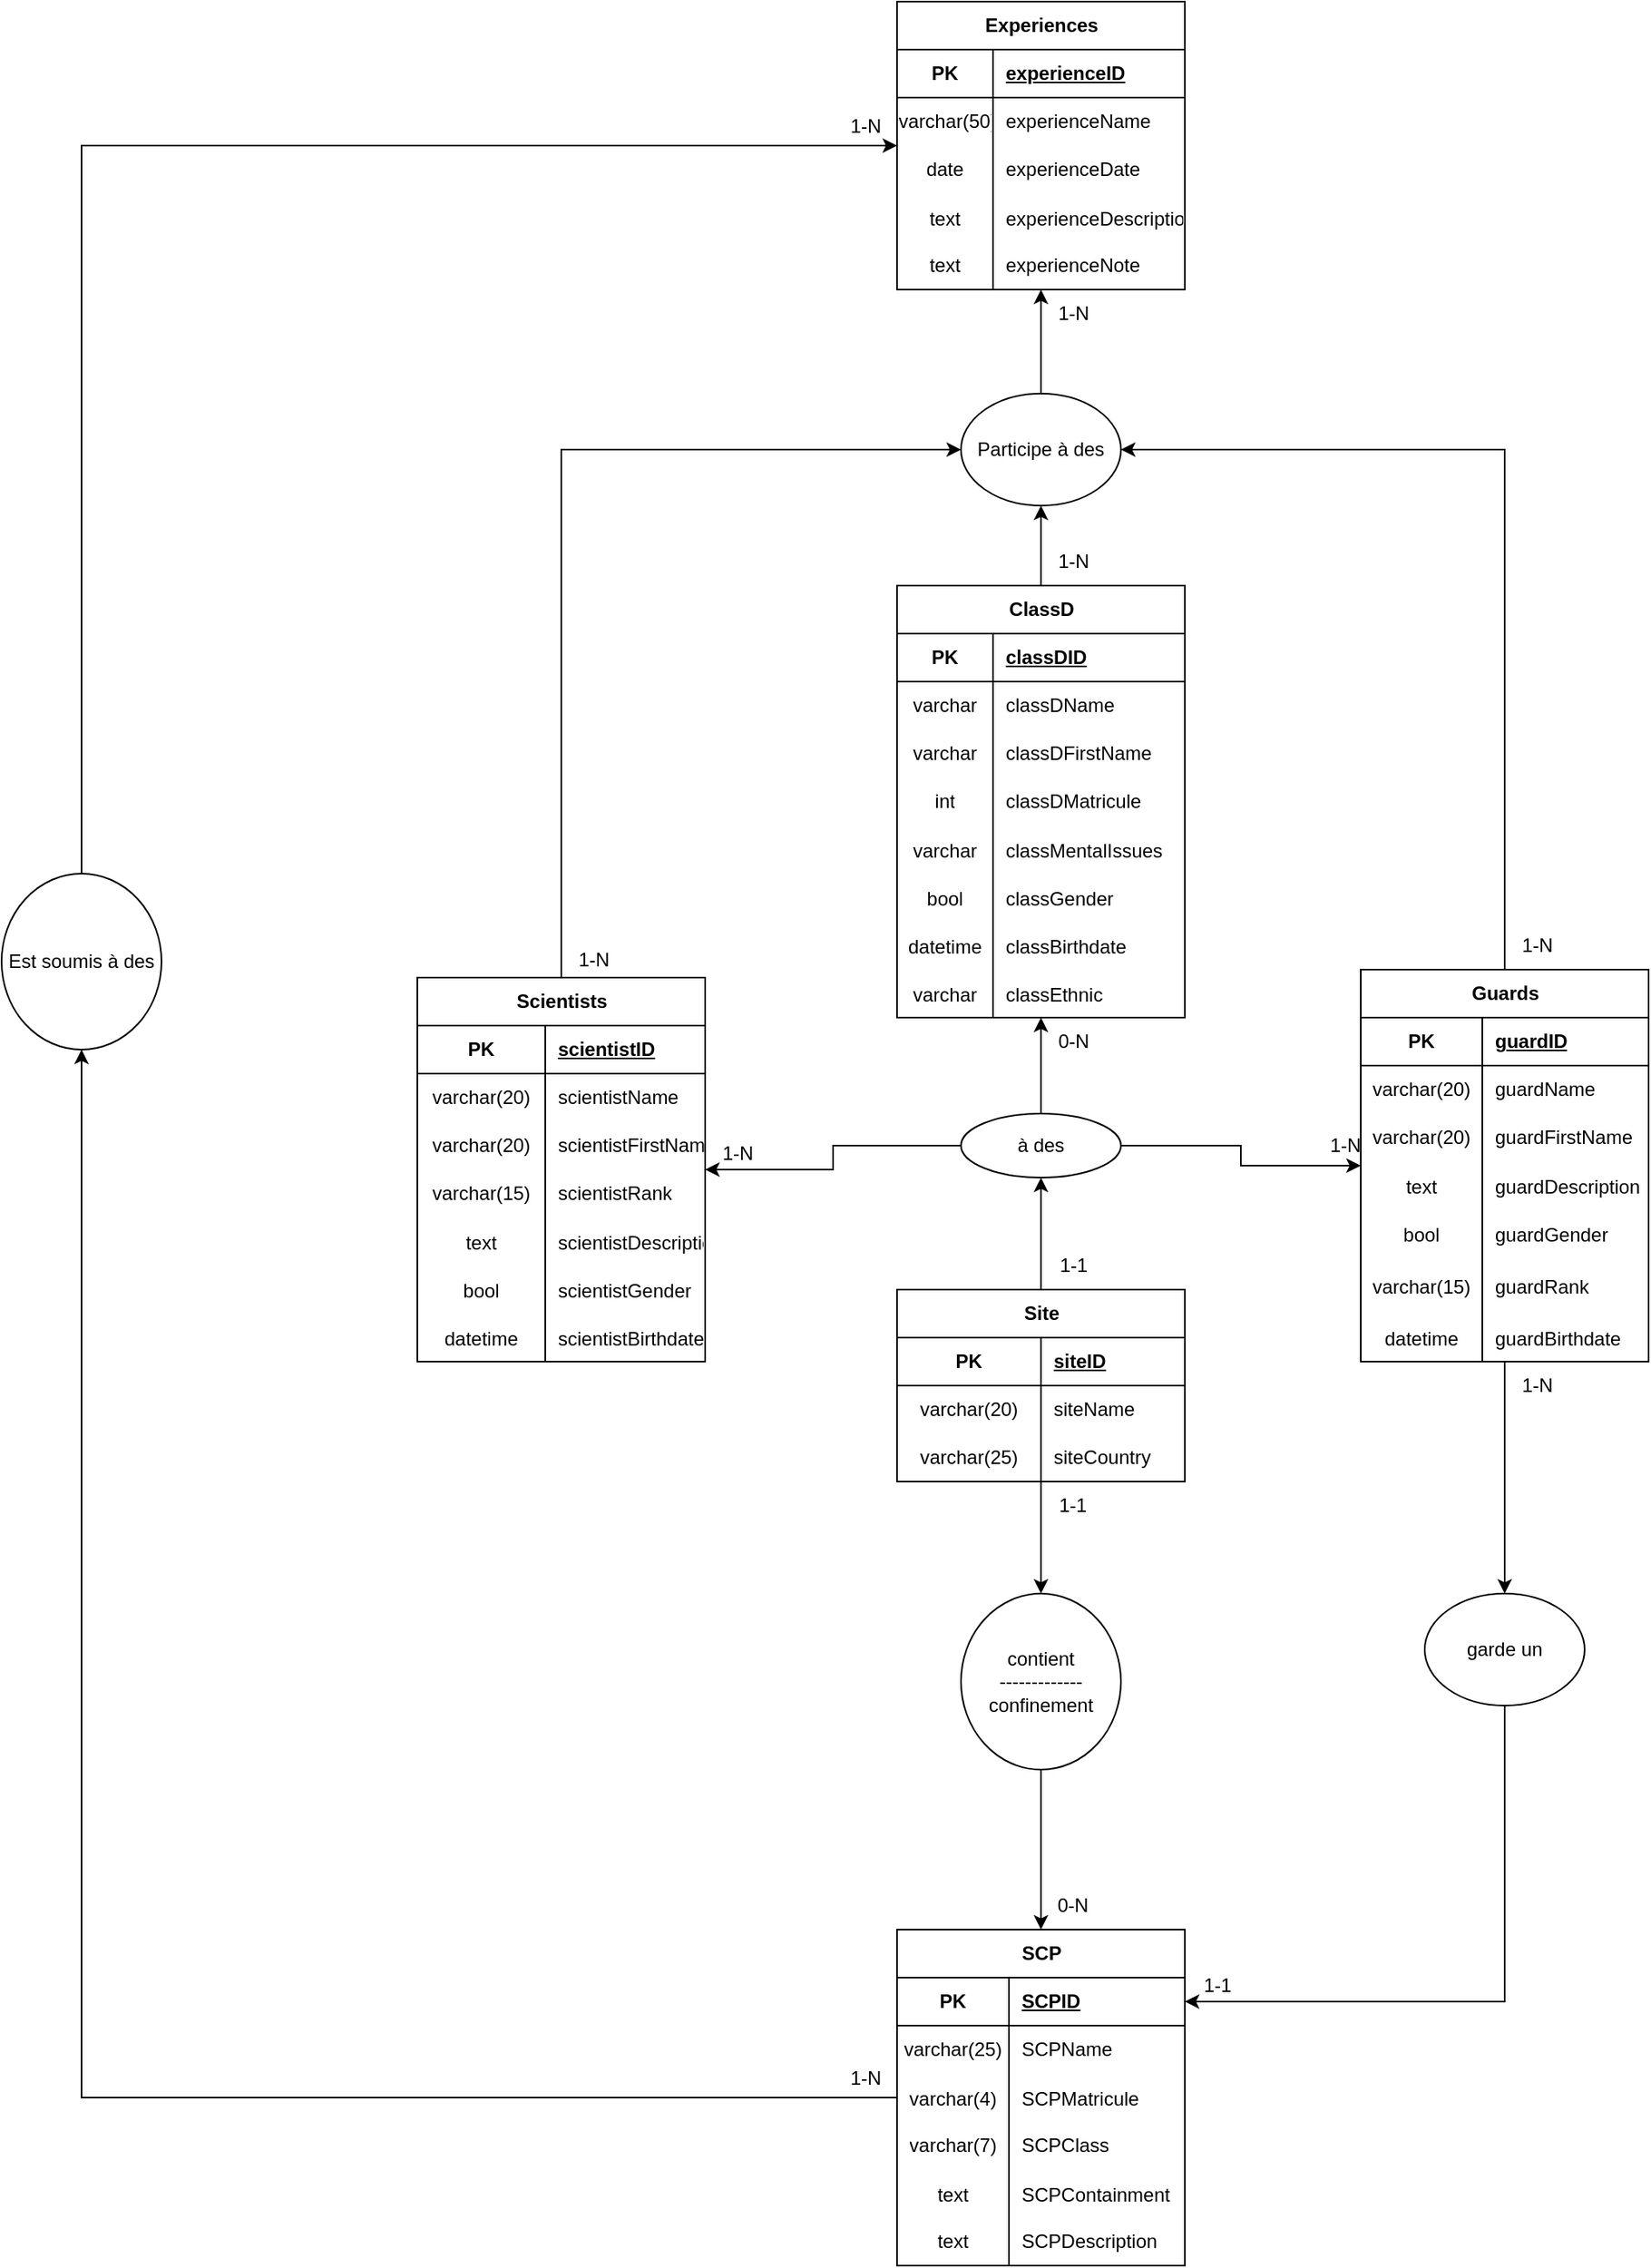 <mxfile version="23.1.0" type="github" pages="2">
  <diagram name="MCD" id="fLG7imfOWJXX0zvi1eW1">
    <mxGraphModel dx="2336" dy="821" grid="1" gridSize="10" guides="1" tooltips="1" connect="1" arrows="1" fold="1" page="1" pageScale="1" pageWidth="827" pageHeight="1169" math="0" shadow="0">
      <root>
        <mxCell id="0" />
        <mxCell id="1" parent="0" />
        <mxCell id="qSOuI4u5HkOIH9qocKZg-175" style="edgeStyle=orthogonalEdgeStyle;rounded=0;orthogonalLoop=1;jettySize=auto;html=1;exitX=0.5;exitY=0;exitDx=0;exitDy=0;entryX=0.5;entryY=1;entryDx=0;entryDy=0;" edge="1" parent="1" source="PeypVHsRL9KA1cWVZvXA-20" target="qSOuI4u5HkOIH9qocKZg-176">
          <mxGeometry relative="1" as="geometry">
            <mxPoint x="380" y="990" as="targetPoint" />
          </mxGeometry>
        </mxCell>
        <mxCell id="PeypVHsRL9KA1cWVZvXA-20" value="ClassD" style="shape=table;startSize=30;container=1;collapsible=1;childLayout=tableLayout;fixedRows=1;rowLines=0;fontStyle=1;align=center;resizeLast=1;html=1;" parent="1" vertex="1">
          <mxGeometry x="290" y="950" width="180" height="270" as="geometry" />
        </mxCell>
        <mxCell id="PeypVHsRL9KA1cWVZvXA-21" value="" style="shape=tableRow;horizontal=0;startSize=0;swimlaneHead=0;swimlaneBody=0;fillColor=none;collapsible=0;dropTarget=0;points=[[0,0.5],[1,0.5]];portConstraint=eastwest;top=0;left=0;right=0;bottom=1;" parent="PeypVHsRL9KA1cWVZvXA-20" vertex="1">
          <mxGeometry y="30" width="180" height="30" as="geometry" />
        </mxCell>
        <mxCell id="PeypVHsRL9KA1cWVZvXA-22" value="PK" style="shape=partialRectangle;connectable=0;fillColor=none;top=0;left=0;bottom=0;right=0;fontStyle=1;overflow=hidden;whiteSpace=wrap;html=1;" parent="PeypVHsRL9KA1cWVZvXA-21" vertex="1">
          <mxGeometry width="60" height="30" as="geometry">
            <mxRectangle width="60" height="30" as="alternateBounds" />
          </mxGeometry>
        </mxCell>
        <mxCell id="PeypVHsRL9KA1cWVZvXA-23" value="classDID" style="shape=partialRectangle;connectable=0;fillColor=none;top=0;left=0;bottom=0;right=0;align=left;spacingLeft=6;fontStyle=5;overflow=hidden;whiteSpace=wrap;html=1;" parent="PeypVHsRL9KA1cWVZvXA-21" vertex="1">
          <mxGeometry x="60" width="120" height="30" as="geometry">
            <mxRectangle width="120" height="30" as="alternateBounds" />
          </mxGeometry>
        </mxCell>
        <mxCell id="PeypVHsRL9KA1cWVZvXA-24" value="" style="shape=tableRow;horizontal=0;startSize=0;swimlaneHead=0;swimlaneBody=0;fillColor=none;collapsible=0;dropTarget=0;points=[[0,0.5],[1,0.5]];portConstraint=eastwest;top=0;left=0;right=0;bottom=0;" parent="PeypVHsRL9KA1cWVZvXA-20" vertex="1">
          <mxGeometry y="60" width="180" height="30" as="geometry" />
        </mxCell>
        <mxCell id="PeypVHsRL9KA1cWVZvXA-25" value="varchar" style="shape=partialRectangle;connectable=0;fillColor=none;top=0;left=0;bottom=0;right=0;editable=1;overflow=hidden;whiteSpace=wrap;html=1;" parent="PeypVHsRL9KA1cWVZvXA-24" vertex="1">
          <mxGeometry width="60" height="30" as="geometry">
            <mxRectangle width="60" height="30" as="alternateBounds" />
          </mxGeometry>
        </mxCell>
        <mxCell id="PeypVHsRL9KA1cWVZvXA-26" value="classDName" style="shape=partialRectangle;connectable=0;fillColor=none;top=0;left=0;bottom=0;right=0;align=left;spacingLeft=6;overflow=hidden;whiteSpace=wrap;html=1;" parent="PeypVHsRL9KA1cWVZvXA-24" vertex="1">
          <mxGeometry x="60" width="120" height="30" as="geometry">
            <mxRectangle width="120" height="30" as="alternateBounds" />
          </mxGeometry>
        </mxCell>
        <mxCell id="PeypVHsRL9KA1cWVZvXA-27" value="" style="shape=tableRow;horizontal=0;startSize=0;swimlaneHead=0;swimlaneBody=0;fillColor=none;collapsible=0;dropTarget=0;points=[[0,0.5],[1,0.5]];portConstraint=eastwest;top=0;left=0;right=0;bottom=0;" parent="PeypVHsRL9KA1cWVZvXA-20" vertex="1">
          <mxGeometry y="90" width="180" height="30" as="geometry" />
        </mxCell>
        <mxCell id="PeypVHsRL9KA1cWVZvXA-28" value="varchar" style="shape=partialRectangle;connectable=0;fillColor=none;top=0;left=0;bottom=0;right=0;editable=1;overflow=hidden;whiteSpace=wrap;html=1;" parent="PeypVHsRL9KA1cWVZvXA-27" vertex="1">
          <mxGeometry width="60" height="30" as="geometry">
            <mxRectangle width="60" height="30" as="alternateBounds" />
          </mxGeometry>
        </mxCell>
        <mxCell id="PeypVHsRL9KA1cWVZvXA-29" value="classDFirstName" style="shape=partialRectangle;connectable=0;fillColor=none;top=0;left=0;bottom=0;right=0;align=left;spacingLeft=6;overflow=hidden;whiteSpace=wrap;html=1;" parent="PeypVHsRL9KA1cWVZvXA-27" vertex="1">
          <mxGeometry x="60" width="120" height="30" as="geometry">
            <mxRectangle width="120" height="30" as="alternateBounds" />
          </mxGeometry>
        </mxCell>
        <mxCell id="PeypVHsRL9KA1cWVZvXA-30" value="" style="shape=tableRow;horizontal=0;startSize=0;swimlaneHead=0;swimlaneBody=0;fillColor=none;collapsible=0;dropTarget=0;points=[[0,0.5],[1,0.5]];portConstraint=eastwest;top=0;left=0;right=0;bottom=0;" parent="PeypVHsRL9KA1cWVZvXA-20" vertex="1">
          <mxGeometry y="120" width="180" height="30" as="geometry" />
        </mxCell>
        <mxCell id="PeypVHsRL9KA1cWVZvXA-31" value="int" style="shape=partialRectangle;connectable=0;fillColor=none;top=0;left=0;bottom=0;right=0;editable=1;overflow=hidden;whiteSpace=wrap;html=1;" parent="PeypVHsRL9KA1cWVZvXA-30" vertex="1">
          <mxGeometry width="60" height="30" as="geometry">
            <mxRectangle width="60" height="30" as="alternateBounds" />
          </mxGeometry>
        </mxCell>
        <mxCell id="PeypVHsRL9KA1cWVZvXA-32" value="classDMatricule" style="shape=partialRectangle;connectable=0;fillColor=none;top=0;left=0;bottom=0;right=0;align=left;spacingLeft=6;overflow=hidden;whiteSpace=wrap;html=1;" parent="PeypVHsRL9KA1cWVZvXA-30" vertex="1">
          <mxGeometry x="60" width="120" height="30" as="geometry">
            <mxRectangle width="120" height="30" as="alternateBounds" />
          </mxGeometry>
        </mxCell>
        <mxCell id="qSOuI4u5HkOIH9qocKZg-180" value="" style="shape=tableRow;horizontal=0;startSize=0;swimlaneHead=0;swimlaneBody=0;fillColor=none;collapsible=0;dropTarget=0;points=[[0,0.5],[1,0.5]];portConstraint=eastwest;top=0;left=0;right=0;bottom=0;" vertex="1" parent="PeypVHsRL9KA1cWVZvXA-20">
          <mxGeometry y="150" width="180" height="30" as="geometry" />
        </mxCell>
        <mxCell id="qSOuI4u5HkOIH9qocKZg-181" value="varchar" style="shape=partialRectangle;connectable=0;fillColor=none;top=0;left=0;bottom=0;right=0;editable=1;overflow=hidden;" vertex="1" parent="qSOuI4u5HkOIH9qocKZg-180">
          <mxGeometry width="60" height="30" as="geometry">
            <mxRectangle width="60" height="30" as="alternateBounds" />
          </mxGeometry>
        </mxCell>
        <mxCell id="qSOuI4u5HkOIH9qocKZg-182" value="classMentalIssues" style="shape=partialRectangle;connectable=0;fillColor=none;top=0;left=0;bottom=0;right=0;align=left;spacingLeft=6;overflow=hidden;" vertex="1" parent="qSOuI4u5HkOIH9qocKZg-180">
          <mxGeometry x="60" width="120" height="30" as="geometry">
            <mxRectangle width="120" height="30" as="alternateBounds" />
          </mxGeometry>
        </mxCell>
        <mxCell id="qSOuI4u5HkOIH9qocKZg-183" value="" style="shape=tableRow;horizontal=0;startSize=0;swimlaneHead=0;swimlaneBody=0;fillColor=none;collapsible=0;dropTarget=0;points=[[0,0.5],[1,0.5]];portConstraint=eastwest;top=0;left=0;right=0;bottom=0;" vertex="1" parent="PeypVHsRL9KA1cWVZvXA-20">
          <mxGeometry y="180" width="180" height="30" as="geometry" />
        </mxCell>
        <mxCell id="qSOuI4u5HkOIH9qocKZg-184" value="bool" style="shape=partialRectangle;connectable=0;fillColor=none;top=0;left=0;bottom=0;right=0;editable=1;overflow=hidden;" vertex="1" parent="qSOuI4u5HkOIH9qocKZg-183">
          <mxGeometry width="60" height="30" as="geometry">
            <mxRectangle width="60" height="30" as="alternateBounds" />
          </mxGeometry>
        </mxCell>
        <mxCell id="qSOuI4u5HkOIH9qocKZg-185" value="classGender" style="shape=partialRectangle;connectable=0;fillColor=none;top=0;left=0;bottom=0;right=0;align=left;spacingLeft=6;overflow=hidden;" vertex="1" parent="qSOuI4u5HkOIH9qocKZg-183">
          <mxGeometry x="60" width="120" height="30" as="geometry">
            <mxRectangle width="120" height="30" as="alternateBounds" />
          </mxGeometry>
        </mxCell>
        <mxCell id="qSOuI4u5HkOIH9qocKZg-186" value="" style="shape=tableRow;horizontal=0;startSize=0;swimlaneHead=0;swimlaneBody=0;fillColor=none;collapsible=0;dropTarget=0;points=[[0,0.5],[1,0.5]];portConstraint=eastwest;top=0;left=0;right=0;bottom=0;" vertex="1" parent="PeypVHsRL9KA1cWVZvXA-20">
          <mxGeometry y="210" width="180" height="30" as="geometry" />
        </mxCell>
        <mxCell id="qSOuI4u5HkOIH9qocKZg-187" value="datetime" style="shape=partialRectangle;connectable=0;fillColor=none;top=0;left=0;bottom=0;right=0;editable=1;overflow=hidden;" vertex="1" parent="qSOuI4u5HkOIH9qocKZg-186">
          <mxGeometry width="60" height="30" as="geometry">
            <mxRectangle width="60" height="30" as="alternateBounds" />
          </mxGeometry>
        </mxCell>
        <mxCell id="qSOuI4u5HkOIH9qocKZg-188" value="classBirthdate" style="shape=partialRectangle;connectable=0;fillColor=none;top=0;left=0;bottom=0;right=0;align=left;spacingLeft=6;overflow=hidden;" vertex="1" parent="qSOuI4u5HkOIH9qocKZg-186">
          <mxGeometry x="60" width="120" height="30" as="geometry">
            <mxRectangle width="120" height="30" as="alternateBounds" />
          </mxGeometry>
        </mxCell>
        <mxCell id="qSOuI4u5HkOIH9qocKZg-189" value="" style="shape=tableRow;horizontal=0;startSize=0;swimlaneHead=0;swimlaneBody=0;fillColor=none;collapsible=0;dropTarget=0;points=[[0,0.5],[1,0.5]];portConstraint=eastwest;top=0;left=0;right=0;bottom=0;" vertex="1" parent="PeypVHsRL9KA1cWVZvXA-20">
          <mxGeometry y="240" width="180" height="30" as="geometry" />
        </mxCell>
        <mxCell id="qSOuI4u5HkOIH9qocKZg-190" value="varchar" style="shape=partialRectangle;connectable=0;fillColor=none;top=0;left=0;bottom=0;right=0;editable=1;overflow=hidden;" vertex="1" parent="qSOuI4u5HkOIH9qocKZg-189">
          <mxGeometry width="60" height="30" as="geometry">
            <mxRectangle width="60" height="30" as="alternateBounds" />
          </mxGeometry>
        </mxCell>
        <mxCell id="qSOuI4u5HkOIH9qocKZg-191" value="classEthnic" style="shape=partialRectangle;connectable=0;fillColor=none;top=0;left=0;bottom=0;right=0;align=left;spacingLeft=6;overflow=hidden;" vertex="1" parent="qSOuI4u5HkOIH9qocKZg-189">
          <mxGeometry x="60" width="120" height="30" as="geometry">
            <mxRectangle width="120" height="30" as="alternateBounds" />
          </mxGeometry>
        </mxCell>
        <mxCell id="qSOuI4u5HkOIH9qocKZg-161" style="edgeStyle=orthogonalEdgeStyle;rounded=0;orthogonalLoop=1;jettySize=auto;html=1;exitX=0.5;exitY=0;exitDx=0;exitDy=0;entryX=0.5;entryY=1;entryDx=0;entryDy=0;" edge="1" parent="1" source="qSOuI4u5HkOIH9qocKZg-1" target="qSOuI4u5HkOIH9qocKZg-160">
          <mxGeometry relative="1" as="geometry" />
        </mxCell>
        <mxCell id="qSOuI4u5HkOIH9qocKZg-1" value="Site" style="shape=table;startSize=30;container=1;collapsible=1;childLayout=tableLayout;fixedRows=1;rowLines=0;fontStyle=1;align=center;resizeLast=1;html=1;" vertex="1" parent="1">
          <mxGeometry x="290" y="1390" width="180" height="120" as="geometry" />
        </mxCell>
        <mxCell id="qSOuI4u5HkOIH9qocKZg-2" value="" style="shape=tableRow;horizontal=0;startSize=0;swimlaneHead=0;swimlaneBody=0;fillColor=none;collapsible=0;dropTarget=0;points=[[0,0.5],[1,0.5]];portConstraint=eastwest;top=0;left=0;right=0;bottom=1;" vertex="1" parent="qSOuI4u5HkOIH9qocKZg-1">
          <mxGeometry y="30" width="180" height="30" as="geometry" />
        </mxCell>
        <mxCell id="qSOuI4u5HkOIH9qocKZg-3" value="PK" style="shape=partialRectangle;connectable=0;fillColor=none;top=0;left=0;bottom=0;right=0;fontStyle=1;overflow=hidden;whiteSpace=wrap;html=1;" vertex="1" parent="qSOuI4u5HkOIH9qocKZg-2">
          <mxGeometry width="90" height="30" as="geometry">
            <mxRectangle width="90" height="30" as="alternateBounds" />
          </mxGeometry>
        </mxCell>
        <mxCell id="qSOuI4u5HkOIH9qocKZg-4" value="siteID" style="shape=partialRectangle;connectable=0;fillColor=none;top=0;left=0;bottom=0;right=0;align=left;spacingLeft=6;fontStyle=5;overflow=hidden;whiteSpace=wrap;html=1;" vertex="1" parent="qSOuI4u5HkOIH9qocKZg-2">
          <mxGeometry x="90" width="90" height="30" as="geometry">
            <mxRectangle width="90" height="30" as="alternateBounds" />
          </mxGeometry>
        </mxCell>
        <mxCell id="qSOuI4u5HkOIH9qocKZg-5" value="" style="shape=tableRow;horizontal=0;startSize=0;swimlaneHead=0;swimlaneBody=0;fillColor=none;collapsible=0;dropTarget=0;points=[[0,0.5],[1,0.5]];portConstraint=eastwest;top=0;left=0;right=0;bottom=0;" vertex="1" parent="qSOuI4u5HkOIH9qocKZg-1">
          <mxGeometry y="60" width="180" height="30" as="geometry" />
        </mxCell>
        <mxCell id="qSOuI4u5HkOIH9qocKZg-6" value="varchar(20)" style="shape=partialRectangle;connectable=0;fillColor=none;top=0;left=0;bottom=0;right=0;editable=1;overflow=hidden;whiteSpace=wrap;html=1;" vertex="1" parent="qSOuI4u5HkOIH9qocKZg-5">
          <mxGeometry width="90" height="30" as="geometry">
            <mxRectangle width="90" height="30" as="alternateBounds" />
          </mxGeometry>
        </mxCell>
        <mxCell id="qSOuI4u5HkOIH9qocKZg-7" value="siteName" style="shape=partialRectangle;connectable=0;fillColor=none;top=0;left=0;bottom=0;right=0;align=left;spacingLeft=6;overflow=hidden;whiteSpace=wrap;html=1;" vertex="1" parent="qSOuI4u5HkOIH9qocKZg-5">
          <mxGeometry x="90" width="90" height="30" as="geometry">
            <mxRectangle width="90" height="30" as="alternateBounds" />
          </mxGeometry>
        </mxCell>
        <mxCell id="qSOuI4u5HkOIH9qocKZg-8" value="" style="shape=tableRow;horizontal=0;startSize=0;swimlaneHead=0;swimlaneBody=0;fillColor=none;collapsible=0;dropTarget=0;points=[[0,0.5],[1,0.5]];portConstraint=eastwest;top=0;left=0;right=0;bottom=0;" vertex="1" parent="qSOuI4u5HkOIH9qocKZg-1">
          <mxGeometry y="90" width="180" height="30" as="geometry" />
        </mxCell>
        <mxCell id="qSOuI4u5HkOIH9qocKZg-9" value="varchar(25)" style="shape=partialRectangle;connectable=0;fillColor=none;top=0;left=0;bottom=0;right=0;editable=1;overflow=hidden;whiteSpace=wrap;html=1;" vertex="1" parent="qSOuI4u5HkOIH9qocKZg-8">
          <mxGeometry width="90" height="30" as="geometry">
            <mxRectangle width="90" height="30" as="alternateBounds" />
          </mxGeometry>
        </mxCell>
        <mxCell id="qSOuI4u5HkOIH9qocKZg-10" value="siteCountry" style="shape=partialRectangle;connectable=0;fillColor=none;top=0;left=0;bottom=0;right=0;align=left;spacingLeft=6;overflow=hidden;whiteSpace=wrap;html=1;" vertex="1" parent="qSOuI4u5HkOIH9qocKZg-8">
          <mxGeometry x="90" width="90" height="30" as="geometry">
            <mxRectangle width="90" height="30" as="alternateBounds" />
          </mxGeometry>
        </mxCell>
        <mxCell id="qSOuI4u5HkOIH9qocKZg-40" value="SCP" style="shape=table;startSize=30;container=1;collapsible=1;childLayout=tableLayout;fixedRows=1;rowLines=0;fontStyle=1;align=center;resizeLast=1;html=1;" vertex="1" parent="1">
          <mxGeometry x="290" y="1790" width="180" height="210" as="geometry" />
        </mxCell>
        <mxCell id="qSOuI4u5HkOIH9qocKZg-41" value="" style="shape=tableRow;horizontal=0;startSize=0;swimlaneHead=0;swimlaneBody=0;fillColor=none;collapsible=0;dropTarget=0;points=[[0,0.5],[1,0.5]];portConstraint=eastwest;top=0;left=0;right=0;bottom=1;" vertex="1" parent="qSOuI4u5HkOIH9qocKZg-40">
          <mxGeometry y="30" width="180" height="30" as="geometry" />
        </mxCell>
        <mxCell id="qSOuI4u5HkOIH9qocKZg-42" value="PK" style="shape=partialRectangle;connectable=0;fillColor=none;top=0;left=0;bottom=0;right=0;fontStyle=1;overflow=hidden;whiteSpace=wrap;html=1;" vertex="1" parent="qSOuI4u5HkOIH9qocKZg-41">
          <mxGeometry width="70" height="30" as="geometry">
            <mxRectangle width="70" height="30" as="alternateBounds" />
          </mxGeometry>
        </mxCell>
        <mxCell id="qSOuI4u5HkOIH9qocKZg-43" value="SCPID" style="shape=partialRectangle;connectable=0;fillColor=none;top=0;left=0;bottom=0;right=0;align=left;spacingLeft=6;fontStyle=5;overflow=hidden;whiteSpace=wrap;html=1;" vertex="1" parent="qSOuI4u5HkOIH9qocKZg-41">
          <mxGeometry x="70" width="110" height="30" as="geometry">
            <mxRectangle width="110" height="30" as="alternateBounds" />
          </mxGeometry>
        </mxCell>
        <mxCell id="qSOuI4u5HkOIH9qocKZg-44" value="" style="shape=tableRow;horizontal=0;startSize=0;swimlaneHead=0;swimlaneBody=0;fillColor=none;collapsible=0;dropTarget=0;points=[[0,0.5],[1,0.5]];portConstraint=eastwest;top=0;left=0;right=0;bottom=0;" vertex="1" parent="qSOuI4u5HkOIH9qocKZg-40">
          <mxGeometry y="60" width="180" height="30" as="geometry" />
        </mxCell>
        <mxCell id="qSOuI4u5HkOIH9qocKZg-45" value="varchar(25)" style="shape=partialRectangle;connectable=0;fillColor=none;top=0;left=0;bottom=0;right=0;editable=1;overflow=hidden;whiteSpace=wrap;html=1;" vertex="1" parent="qSOuI4u5HkOIH9qocKZg-44">
          <mxGeometry width="70" height="30" as="geometry">
            <mxRectangle width="70" height="30" as="alternateBounds" />
          </mxGeometry>
        </mxCell>
        <mxCell id="qSOuI4u5HkOIH9qocKZg-46" value="SCPName" style="shape=partialRectangle;connectable=0;fillColor=none;top=0;left=0;bottom=0;right=0;align=left;spacingLeft=6;overflow=hidden;whiteSpace=wrap;html=1;" vertex="1" parent="qSOuI4u5HkOIH9qocKZg-44">
          <mxGeometry x="70" width="110" height="30" as="geometry">
            <mxRectangle width="110" height="30" as="alternateBounds" />
          </mxGeometry>
        </mxCell>
        <mxCell id="qSOuI4u5HkOIH9qocKZg-47" value="" style="shape=tableRow;horizontal=0;startSize=0;swimlaneHead=0;swimlaneBody=0;fillColor=none;collapsible=0;dropTarget=0;points=[[0,0.5],[1,0.5]];portConstraint=eastwest;top=0;left=0;right=0;bottom=0;" vertex="1" parent="qSOuI4u5HkOIH9qocKZg-40">
          <mxGeometry y="90" width="180" height="30" as="geometry" />
        </mxCell>
        <mxCell id="qSOuI4u5HkOIH9qocKZg-48" value="varchar(4)" style="shape=partialRectangle;connectable=0;fillColor=none;top=0;left=0;bottom=0;right=0;editable=1;overflow=hidden;" vertex="1" parent="qSOuI4u5HkOIH9qocKZg-47">
          <mxGeometry width="70" height="30" as="geometry">
            <mxRectangle width="70" height="30" as="alternateBounds" />
          </mxGeometry>
        </mxCell>
        <mxCell id="qSOuI4u5HkOIH9qocKZg-49" value="SCPMatricule" style="shape=partialRectangle;connectable=0;fillColor=none;top=0;left=0;bottom=0;right=0;align=left;spacingLeft=6;overflow=hidden;" vertex="1" parent="qSOuI4u5HkOIH9qocKZg-47">
          <mxGeometry x="70" width="110" height="30" as="geometry">
            <mxRectangle width="110" height="30" as="alternateBounds" />
          </mxGeometry>
        </mxCell>
        <mxCell id="qSOuI4u5HkOIH9qocKZg-50" value="" style="shape=tableRow;horizontal=0;startSize=0;swimlaneHead=0;swimlaneBody=0;fillColor=none;collapsible=0;dropTarget=0;points=[[0,0.5],[1,0.5]];portConstraint=eastwest;top=0;left=0;right=0;bottom=0;" vertex="1" parent="qSOuI4u5HkOIH9qocKZg-40">
          <mxGeometry y="120" width="180" height="30" as="geometry" />
        </mxCell>
        <mxCell id="qSOuI4u5HkOIH9qocKZg-51" value="varchar(7)" style="shape=partialRectangle;connectable=0;fillColor=none;top=0;left=0;bottom=0;right=0;editable=1;overflow=hidden;whiteSpace=wrap;html=1;" vertex="1" parent="qSOuI4u5HkOIH9qocKZg-50">
          <mxGeometry width="70" height="30" as="geometry">
            <mxRectangle width="70" height="30" as="alternateBounds" />
          </mxGeometry>
        </mxCell>
        <mxCell id="qSOuI4u5HkOIH9qocKZg-52" value="SCPClass" style="shape=partialRectangle;connectable=0;fillColor=none;top=0;left=0;bottom=0;right=0;align=left;spacingLeft=6;overflow=hidden;whiteSpace=wrap;html=1;" vertex="1" parent="qSOuI4u5HkOIH9qocKZg-50">
          <mxGeometry x="70" width="110" height="30" as="geometry">
            <mxRectangle width="110" height="30" as="alternateBounds" />
          </mxGeometry>
        </mxCell>
        <mxCell id="qSOuI4u5HkOIH9qocKZg-53" value="" style="shape=tableRow;horizontal=0;startSize=0;swimlaneHead=0;swimlaneBody=0;fillColor=none;collapsible=0;dropTarget=0;points=[[0,0.5],[1,0.5]];portConstraint=eastwest;top=0;left=0;right=0;bottom=0;" vertex="1" parent="qSOuI4u5HkOIH9qocKZg-40">
          <mxGeometry y="150" width="180" height="30" as="geometry" />
        </mxCell>
        <mxCell id="qSOuI4u5HkOIH9qocKZg-54" value="text" style="shape=partialRectangle;connectable=0;fillColor=none;top=0;left=0;bottom=0;right=0;editable=1;overflow=hidden;" vertex="1" parent="qSOuI4u5HkOIH9qocKZg-53">
          <mxGeometry width="70" height="30" as="geometry">
            <mxRectangle width="70" height="30" as="alternateBounds" />
          </mxGeometry>
        </mxCell>
        <mxCell id="qSOuI4u5HkOIH9qocKZg-55" value="SCPContainment " style="shape=partialRectangle;connectable=0;fillColor=none;top=0;left=0;bottom=0;right=0;align=left;spacingLeft=6;overflow=hidden;" vertex="1" parent="qSOuI4u5HkOIH9qocKZg-53">
          <mxGeometry x="70" width="110" height="30" as="geometry">
            <mxRectangle width="110" height="30" as="alternateBounds" />
          </mxGeometry>
        </mxCell>
        <mxCell id="qSOuI4u5HkOIH9qocKZg-56" value="" style="shape=tableRow;horizontal=0;startSize=0;swimlaneHead=0;swimlaneBody=0;fillColor=none;collapsible=0;dropTarget=0;points=[[0,0.5],[1,0.5]];portConstraint=eastwest;top=0;left=0;right=0;bottom=0;" vertex="1" parent="qSOuI4u5HkOIH9qocKZg-40">
          <mxGeometry y="180" width="180" height="30" as="geometry" />
        </mxCell>
        <mxCell id="qSOuI4u5HkOIH9qocKZg-57" value="text" style="shape=partialRectangle;connectable=0;fillColor=none;top=0;left=0;bottom=0;right=0;editable=1;overflow=hidden;whiteSpace=wrap;html=1;" vertex="1" parent="qSOuI4u5HkOIH9qocKZg-56">
          <mxGeometry width="70" height="30" as="geometry">
            <mxRectangle width="70" height="30" as="alternateBounds" />
          </mxGeometry>
        </mxCell>
        <mxCell id="qSOuI4u5HkOIH9qocKZg-58" value="SCPDescription" style="shape=partialRectangle;connectable=0;fillColor=none;top=0;left=0;bottom=0;right=0;align=left;spacingLeft=6;overflow=hidden;whiteSpace=wrap;html=1;" vertex="1" parent="qSOuI4u5HkOIH9qocKZg-56">
          <mxGeometry x="70" width="110" height="30" as="geometry">
            <mxRectangle width="110" height="30" as="alternateBounds" />
          </mxGeometry>
        </mxCell>
        <mxCell id="qSOuI4u5HkOIH9qocKZg-66" value="Experiences" style="shape=table;startSize=30;container=1;collapsible=1;childLayout=tableLayout;fixedRows=1;rowLines=0;fontStyle=1;align=center;resizeLast=1;html=1;" vertex="1" parent="1">
          <mxGeometry x="290" y="585" width="180" height="180" as="geometry" />
        </mxCell>
        <mxCell id="qSOuI4u5HkOIH9qocKZg-67" value="" style="shape=tableRow;horizontal=0;startSize=0;swimlaneHead=0;swimlaneBody=0;fillColor=none;collapsible=0;dropTarget=0;points=[[0,0.5],[1,0.5]];portConstraint=eastwest;top=0;left=0;right=0;bottom=1;" vertex="1" parent="qSOuI4u5HkOIH9qocKZg-66">
          <mxGeometry y="30" width="180" height="30" as="geometry" />
        </mxCell>
        <mxCell id="qSOuI4u5HkOIH9qocKZg-68" value="PK" style="shape=partialRectangle;connectable=0;fillColor=none;top=0;left=0;bottom=0;right=0;fontStyle=1;overflow=hidden;whiteSpace=wrap;html=1;" vertex="1" parent="qSOuI4u5HkOIH9qocKZg-67">
          <mxGeometry width="60" height="30" as="geometry">
            <mxRectangle width="60" height="30" as="alternateBounds" />
          </mxGeometry>
        </mxCell>
        <mxCell id="qSOuI4u5HkOIH9qocKZg-69" value="experienceID" style="shape=partialRectangle;connectable=0;fillColor=none;top=0;left=0;bottom=0;right=0;align=left;spacingLeft=6;fontStyle=5;overflow=hidden;whiteSpace=wrap;html=1;" vertex="1" parent="qSOuI4u5HkOIH9qocKZg-67">
          <mxGeometry x="60" width="120" height="30" as="geometry">
            <mxRectangle width="120" height="30" as="alternateBounds" />
          </mxGeometry>
        </mxCell>
        <mxCell id="qSOuI4u5HkOIH9qocKZg-70" value="" style="shape=tableRow;horizontal=0;startSize=0;swimlaneHead=0;swimlaneBody=0;fillColor=none;collapsible=0;dropTarget=0;points=[[0,0.5],[1,0.5]];portConstraint=eastwest;top=0;left=0;right=0;bottom=0;" vertex="1" parent="qSOuI4u5HkOIH9qocKZg-66">
          <mxGeometry y="60" width="180" height="30" as="geometry" />
        </mxCell>
        <mxCell id="qSOuI4u5HkOIH9qocKZg-71" value="varchar(50)" style="shape=partialRectangle;connectable=0;fillColor=none;top=0;left=0;bottom=0;right=0;editable=1;overflow=hidden;whiteSpace=wrap;html=1;" vertex="1" parent="qSOuI4u5HkOIH9qocKZg-70">
          <mxGeometry width="60" height="30" as="geometry">
            <mxRectangle width="60" height="30" as="alternateBounds" />
          </mxGeometry>
        </mxCell>
        <mxCell id="qSOuI4u5HkOIH9qocKZg-72" value="experienceName" style="shape=partialRectangle;connectable=0;fillColor=none;top=0;left=0;bottom=0;right=0;align=left;spacingLeft=6;overflow=hidden;whiteSpace=wrap;html=1;" vertex="1" parent="qSOuI4u5HkOIH9qocKZg-70">
          <mxGeometry x="60" width="120" height="30" as="geometry">
            <mxRectangle width="120" height="30" as="alternateBounds" />
          </mxGeometry>
        </mxCell>
        <mxCell id="qSOuI4u5HkOIH9qocKZg-73" value="" style="shape=tableRow;horizontal=0;startSize=0;swimlaneHead=0;swimlaneBody=0;fillColor=none;collapsible=0;dropTarget=0;points=[[0,0.5],[1,0.5]];portConstraint=eastwest;top=0;left=0;right=0;bottom=0;" vertex="1" parent="qSOuI4u5HkOIH9qocKZg-66">
          <mxGeometry y="90" width="180" height="30" as="geometry" />
        </mxCell>
        <mxCell id="qSOuI4u5HkOIH9qocKZg-74" value="date" style="shape=partialRectangle;connectable=0;fillColor=none;top=0;left=0;bottom=0;right=0;editable=1;overflow=hidden;whiteSpace=wrap;html=1;" vertex="1" parent="qSOuI4u5HkOIH9qocKZg-73">
          <mxGeometry width="60" height="30" as="geometry">
            <mxRectangle width="60" height="30" as="alternateBounds" />
          </mxGeometry>
        </mxCell>
        <mxCell id="qSOuI4u5HkOIH9qocKZg-75" value="experienceDate" style="shape=partialRectangle;connectable=0;fillColor=none;top=0;left=0;bottom=0;right=0;align=left;spacingLeft=6;overflow=hidden;whiteSpace=wrap;html=1;" vertex="1" parent="qSOuI4u5HkOIH9qocKZg-73">
          <mxGeometry x="60" width="120" height="30" as="geometry">
            <mxRectangle width="120" height="30" as="alternateBounds" />
          </mxGeometry>
        </mxCell>
        <mxCell id="qSOuI4u5HkOIH9qocKZg-76" value="" style="shape=tableRow;horizontal=0;startSize=0;swimlaneHead=0;swimlaneBody=0;fillColor=none;collapsible=0;dropTarget=0;points=[[0,0.5],[1,0.5]];portConstraint=eastwest;top=0;left=0;right=0;bottom=0;" vertex="1" parent="qSOuI4u5HkOIH9qocKZg-66">
          <mxGeometry y="120" width="180" height="30" as="geometry" />
        </mxCell>
        <mxCell id="qSOuI4u5HkOIH9qocKZg-77" value="text" style="shape=partialRectangle;connectable=0;fillColor=none;top=0;left=0;bottom=0;right=0;editable=1;overflow=hidden;" vertex="1" parent="qSOuI4u5HkOIH9qocKZg-76">
          <mxGeometry width="60" height="30" as="geometry">
            <mxRectangle width="60" height="30" as="alternateBounds" />
          </mxGeometry>
        </mxCell>
        <mxCell id="qSOuI4u5HkOIH9qocKZg-78" value="experienceDescription" style="shape=partialRectangle;connectable=0;fillColor=none;top=0;left=0;bottom=0;right=0;align=left;spacingLeft=6;overflow=hidden;" vertex="1" parent="qSOuI4u5HkOIH9qocKZg-76">
          <mxGeometry x="60" width="120" height="30" as="geometry">
            <mxRectangle width="120" height="30" as="alternateBounds" />
          </mxGeometry>
        </mxCell>
        <mxCell id="qSOuI4u5HkOIH9qocKZg-79" value="" style="shape=tableRow;horizontal=0;startSize=0;swimlaneHead=0;swimlaneBody=0;fillColor=none;collapsible=0;dropTarget=0;points=[[0,0.5],[1,0.5]];portConstraint=eastwest;top=0;left=0;right=0;bottom=0;" vertex="1" parent="qSOuI4u5HkOIH9qocKZg-66">
          <mxGeometry y="150" width="180" height="30" as="geometry" />
        </mxCell>
        <mxCell id="qSOuI4u5HkOIH9qocKZg-80" value="text" style="shape=partialRectangle;connectable=0;fillColor=none;top=0;left=0;bottom=0;right=0;editable=1;overflow=hidden;whiteSpace=wrap;html=1;" vertex="1" parent="qSOuI4u5HkOIH9qocKZg-79">
          <mxGeometry width="60" height="30" as="geometry">
            <mxRectangle width="60" height="30" as="alternateBounds" />
          </mxGeometry>
        </mxCell>
        <mxCell id="qSOuI4u5HkOIH9qocKZg-81" value="experienceNote" style="shape=partialRectangle;connectable=0;fillColor=none;top=0;left=0;bottom=0;right=0;align=left;spacingLeft=6;overflow=hidden;whiteSpace=wrap;html=1;" vertex="1" parent="qSOuI4u5HkOIH9qocKZg-79">
          <mxGeometry x="60" width="120" height="30" as="geometry">
            <mxRectangle width="120" height="30" as="alternateBounds" />
          </mxGeometry>
        </mxCell>
        <mxCell id="qSOuI4u5HkOIH9qocKZg-92" value="" style="edgeStyle=orthogonalEdgeStyle;rounded=0;orthogonalLoop=1;jettySize=auto;html=1;exitX=0.5;exitY=1;exitDx=0;exitDy=0;entryX=0.5;entryY=0;entryDx=0;entryDy=0;" edge="1" parent="1" source="qSOuI4u5HkOIH9qocKZg-93" target="qSOuI4u5HkOIH9qocKZg-40">
          <mxGeometry relative="1" as="geometry">
            <mxPoint x="870" y="1175" as="targetPoint" />
          </mxGeometry>
        </mxCell>
        <mxCell id="qSOuI4u5HkOIH9qocKZg-93" value="contient&lt;br&gt;-------------&lt;br&gt;confinement" style="ellipse;whiteSpace=wrap;html=1;align=center;" vertex="1" parent="1">
          <mxGeometry x="330" y="1580" width="100" height="110" as="geometry" />
        </mxCell>
        <mxCell id="qSOuI4u5HkOIH9qocKZg-94" style="edgeStyle=orthogonalEdgeStyle;rounded=0;orthogonalLoop=1;jettySize=auto;html=1;exitX=0.5;exitY=0.989;exitDx=0;exitDy=0;entryX=0.5;entryY=0;entryDx=0;entryDy=0;exitPerimeter=0;" edge="1" parent="1" target="qSOuI4u5HkOIH9qocKZg-93" source="qSOuI4u5HkOIH9qocKZg-8">
          <mxGeometry relative="1" as="geometry">
            <mxPoint x="520" y="1175" as="sourcePoint" />
          </mxGeometry>
        </mxCell>
        <mxCell id="qSOuI4u5HkOIH9qocKZg-95" value="0-N" style="text;html=1;strokeColor=none;fillColor=none;align=center;verticalAlign=middle;whiteSpace=wrap;rounded=0;" vertex="1" parent="1">
          <mxGeometry x="370" y="1760" width="60" height="30" as="geometry" />
        </mxCell>
        <mxCell id="qSOuI4u5HkOIH9qocKZg-96" value="1-1" style="text;html=1;strokeColor=none;fillColor=none;align=center;verticalAlign=middle;whiteSpace=wrap;rounded=0;" vertex="1" parent="1">
          <mxGeometry x="370" y="1510" width="60" height="30" as="geometry" />
        </mxCell>
        <mxCell id="qSOuI4u5HkOIH9qocKZg-179" style="edgeStyle=orthogonalEdgeStyle;rounded=0;orthogonalLoop=1;jettySize=auto;html=1;exitX=0.5;exitY=0;exitDx=0;exitDy=0;entryX=1;entryY=0.5;entryDx=0;entryDy=0;" edge="1" parent="1" source="qSOuI4u5HkOIH9qocKZg-107" target="qSOuI4u5HkOIH9qocKZg-176">
          <mxGeometry relative="1" as="geometry" />
        </mxCell>
        <mxCell id="qSOuI4u5HkOIH9qocKZg-107" value="Guards" style="shape=table;startSize=30;container=1;collapsible=1;childLayout=tableLayout;fixedRows=1;rowLines=0;fontStyle=1;align=center;resizeLast=1;html=1;" vertex="1" parent="1">
          <mxGeometry x="580" y="1190" width="180" height="245" as="geometry" />
        </mxCell>
        <mxCell id="qSOuI4u5HkOIH9qocKZg-108" value="" style="shape=tableRow;horizontal=0;startSize=0;swimlaneHead=0;swimlaneBody=0;fillColor=none;collapsible=0;dropTarget=0;points=[[0,0.5],[1,0.5]];portConstraint=eastwest;top=0;left=0;right=0;bottom=1;" vertex="1" parent="qSOuI4u5HkOIH9qocKZg-107">
          <mxGeometry y="30" width="180" height="30" as="geometry" />
        </mxCell>
        <mxCell id="qSOuI4u5HkOIH9qocKZg-109" value="PK" style="shape=partialRectangle;connectable=0;fillColor=none;top=0;left=0;bottom=0;right=0;fontStyle=1;overflow=hidden;whiteSpace=wrap;html=1;" vertex="1" parent="qSOuI4u5HkOIH9qocKZg-108">
          <mxGeometry width="76" height="30" as="geometry">
            <mxRectangle width="76" height="30" as="alternateBounds" />
          </mxGeometry>
        </mxCell>
        <mxCell id="qSOuI4u5HkOIH9qocKZg-110" value="guardID" style="shape=partialRectangle;connectable=0;fillColor=none;top=0;left=0;bottom=0;right=0;align=left;spacingLeft=6;fontStyle=5;overflow=hidden;whiteSpace=wrap;html=1;" vertex="1" parent="qSOuI4u5HkOIH9qocKZg-108">
          <mxGeometry x="76" width="104" height="30" as="geometry">
            <mxRectangle width="104" height="30" as="alternateBounds" />
          </mxGeometry>
        </mxCell>
        <mxCell id="qSOuI4u5HkOIH9qocKZg-111" value="" style="shape=tableRow;horizontal=0;startSize=0;swimlaneHead=0;swimlaneBody=0;fillColor=none;collapsible=0;dropTarget=0;points=[[0,0.5],[1,0.5]];portConstraint=eastwest;top=0;left=0;right=0;bottom=0;" vertex="1" parent="qSOuI4u5HkOIH9qocKZg-107">
          <mxGeometry y="60" width="180" height="30" as="geometry" />
        </mxCell>
        <mxCell id="qSOuI4u5HkOIH9qocKZg-112" value="varchar(20)" style="shape=partialRectangle;connectable=0;fillColor=none;top=0;left=0;bottom=0;right=0;editable=1;overflow=hidden;whiteSpace=wrap;html=1;" vertex="1" parent="qSOuI4u5HkOIH9qocKZg-111">
          <mxGeometry width="76" height="30" as="geometry">
            <mxRectangle width="76" height="30" as="alternateBounds" />
          </mxGeometry>
        </mxCell>
        <mxCell id="qSOuI4u5HkOIH9qocKZg-113" value="guardName" style="shape=partialRectangle;connectable=0;fillColor=none;top=0;left=0;bottom=0;right=0;align=left;spacingLeft=6;overflow=hidden;whiteSpace=wrap;html=1;" vertex="1" parent="qSOuI4u5HkOIH9qocKZg-111">
          <mxGeometry x="76" width="104" height="30" as="geometry">
            <mxRectangle width="104" height="30" as="alternateBounds" />
          </mxGeometry>
        </mxCell>
        <mxCell id="qSOuI4u5HkOIH9qocKZg-114" value="" style="shape=tableRow;horizontal=0;startSize=0;swimlaneHead=0;swimlaneBody=0;fillColor=none;collapsible=0;dropTarget=0;points=[[0,0.5],[1,0.5]];portConstraint=eastwest;top=0;left=0;right=0;bottom=0;" vertex="1" parent="qSOuI4u5HkOIH9qocKZg-107">
          <mxGeometry y="90" width="180" height="30" as="geometry" />
        </mxCell>
        <mxCell id="qSOuI4u5HkOIH9qocKZg-115" value="varchar(20)" style="shape=partialRectangle;connectable=0;fillColor=none;top=0;left=0;bottom=0;right=0;editable=1;overflow=hidden;whiteSpace=wrap;html=1;" vertex="1" parent="qSOuI4u5HkOIH9qocKZg-114">
          <mxGeometry width="76" height="30" as="geometry">
            <mxRectangle width="76" height="30" as="alternateBounds" />
          </mxGeometry>
        </mxCell>
        <mxCell id="qSOuI4u5HkOIH9qocKZg-116" value="guardFirstName" style="shape=partialRectangle;connectable=0;fillColor=none;top=0;left=0;bottom=0;right=0;align=left;spacingLeft=6;overflow=hidden;whiteSpace=wrap;html=1;" vertex="1" parent="qSOuI4u5HkOIH9qocKZg-114">
          <mxGeometry x="76" width="104" height="30" as="geometry">
            <mxRectangle width="104" height="30" as="alternateBounds" />
          </mxGeometry>
        </mxCell>
        <mxCell id="qSOuI4u5HkOIH9qocKZg-117" value="" style="shape=tableRow;horizontal=0;startSize=0;swimlaneHead=0;swimlaneBody=0;fillColor=none;collapsible=0;dropTarget=0;points=[[0,0.5],[1,0.5]];portConstraint=eastwest;top=0;left=0;right=0;bottom=0;" vertex="1" parent="qSOuI4u5HkOIH9qocKZg-107">
          <mxGeometry y="120" width="180" height="30" as="geometry" />
        </mxCell>
        <mxCell id="qSOuI4u5HkOIH9qocKZg-118" value="text" style="shape=partialRectangle;connectable=0;fillColor=none;top=0;left=0;bottom=0;right=0;editable=1;overflow=hidden;" vertex="1" parent="qSOuI4u5HkOIH9qocKZg-117">
          <mxGeometry width="76" height="30" as="geometry">
            <mxRectangle width="76" height="30" as="alternateBounds" />
          </mxGeometry>
        </mxCell>
        <mxCell id="qSOuI4u5HkOIH9qocKZg-119" value="guardDescription" style="shape=partialRectangle;connectable=0;fillColor=none;top=0;left=0;bottom=0;right=0;align=left;spacingLeft=6;overflow=hidden;" vertex="1" parent="qSOuI4u5HkOIH9qocKZg-117">
          <mxGeometry x="76" width="104" height="30" as="geometry">
            <mxRectangle width="104" height="30" as="alternateBounds" />
          </mxGeometry>
        </mxCell>
        <mxCell id="qSOuI4u5HkOIH9qocKZg-195" value="" style="shape=tableRow;horizontal=0;startSize=0;swimlaneHead=0;swimlaneBody=0;fillColor=none;collapsible=0;dropTarget=0;points=[[0,0.5],[1,0.5]];portConstraint=eastwest;top=0;left=0;right=0;bottom=0;" vertex="1" parent="qSOuI4u5HkOIH9qocKZg-107">
          <mxGeometry y="150" width="180" height="30" as="geometry" />
        </mxCell>
        <mxCell id="qSOuI4u5HkOIH9qocKZg-196" value="bool" style="shape=partialRectangle;connectable=0;fillColor=none;top=0;left=0;bottom=0;right=0;editable=1;overflow=hidden;" vertex="1" parent="qSOuI4u5HkOIH9qocKZg-195">
          <mxGeometry width="76" height="30" as="geometry">
            <mxRectangle width="76" height="30" as="alternateBounds" />
          </mxGeometry>
        </mxCell>
        <mxCell id="qSOuI4u5HkOIH9qocKZg-197" value="guardGender" style="shape=partialRectangle;connectable=0;fillColor=none;top=0;left=0;bottom=0;right=0;align=left;spacingLeft=6;overflow=hidden;" vertex="1" parent="qSOuI4u5HkOIH9qocKZg-195">
          <mxGeometry x="76" width="104" height="30" as="geometry">
            <mxRectangle width="104" height="30" as="alternateBounds" />
          </mxGeometry>
        </mxCell>
        <mxCell id="qSOuI4u5HkOIH9qocKZg-156" value="" style="shape=tableRow;horizontal=0;startSize=0;swimlaneHead=0;swimlaneBody=0;fillColor=none;collapsible=0;dropTarget=0;points=[[0,0.5],[1,0.5]];portConstraint=eastwest;top=0;left=0;right=0;bottom=0;" vertex="1" parent="qSOuI4u5HkOIH9qocKZg-107">
          <mxGeometry y="180" width="180" height="35" as="geometry" />
        </mxCell>
        <mxCell id="qSOuI4u5HkOIH9qocKZg-157" value="varchar(15)" style="shape=partialRectangle;connectable=0;fillColor=none;top=0;left=0;bottom=0;right=0;editable=1;overflow=hidden;" vertex="1" parent="qSOuI4u5HkOIH9qocKZg-156">
          <mxGeometry width="76" height="35" as="geometry">
            <mxRectangle width="76" height="35" as="alternateBounds" />
          </mxGeometry>
        </mxCell>
        <mxCell id="qSOuI4u5HkOIH9qocKZg-158" value="guardRank" style="shape=partialRectangle;connectable=0;fillColor=none;top=0;left=0;bottom=0;right=0;align=left;spacingLeft=6;overflow=hidden;" vertex="1" parent="qSOuI4u5HkOIH9qocKZg-156">
          <mxGeometry x="76" width="104" height="35" as="geometry">
            <mxRectangle width="104" height="35" as="alternateBounds" />
          </mxGeometry>
        </mxCell>
        <mxCell id="qSOuI4u5HkOIH9qocKZg-237" value="" style="shape=tableRow;horizontal=0;startSize=0;swimlaneHead=0;swimlaneBody=0;fillColor=none;collapsible=0;dropTarget=0;points=[[0,0.5],[1,0.5]];portConstraint=eastwest;top=0;left=0;right=0;bottom=0;" vertex="1" parent="qSOuI4u5HkOIH9qocKZg-107">
          <mxGeometry y="215" width="180" height="30" as="geometry" />
        </mxCell>
        <mxCell id="qSOuI4u5HkOIH9qocKZg-238" value="datetime" style="shape=partialRectangle;connectable=0;fillColor=none;top=0;left=0;bottom=0;right=0;editable=1;overflow=hidden;" vertex="1" parent="qSOuI4u5HkOIH9qocKZg-237">
          <mxGeometry width="76" height="30" as="geometry">
            <mxRectangle width="76" height="30" as="alternateBounds" />
          </mxGeometry>
        </mxCell>
        <mxCell id="qSOuI4u5HkOIH9qocKZg-239" value="guardBirthdate" style="shape=partialRectangle;connectable=0;fillColor=none;top=0;left=0;bottom=0;right=0;align=left;spacingLeft=6;overflow=hidden;" vertex="1" parent="qSOuI4u5HkOIH9qocKZg-237">
          <mxGeometry x="76" width="104" height="30" as="geometry">
            <mxRectangle width="104" height="30" as="alternateBounds" />
          </mxGeometry>
        </mxCell>
        <mxCell id="qSOuI4u5HkOIH9qocKZg-178" style="edgeStyle=orthogonalEdgeStyle;rounded=0;orthogonalLoop=1;jettySize=auto;html=1;exitX=0.5;exitY=0;exitDx=0;exitDy=0;entryX=0;entryY=0.5;entryDx=0;entryDy=0;" edge="1" parent="1" source="qSOuI4u5HkOIH9qocKZg-120" target="qSOuI4u5HkOIH9qocKZg-176">
          <mxGeometry relative="1" as="geometry" />
        </mxCell>
        <mxCell id="qSOuI4u5HkOIH9qocKZg-120" value="Scientists" style="shape=table;startSize=30;container=1;collapsible=1;childLayout=tableLayout;fixedRows=1;rowLines=0;fontStyle=1;align=center;resizeLast=1;html=1;" vertex="1" parent="1">
          <mxGeometry x="-10" y="1195" width="180" height="240" as="geometry" />
        </mxCell>
        <mxCell id="qSOuI4u5HkOIH9qocKZg-121" value="" style="shape=tableRow;horizontal=0;startSize=0;swimlaneHead=0;swimlaneBody=0;fillColor=none;collapsible=0;dropTarget=0;points=[[0,0.5],[1,0.5]];portConstraint=eastwest;top=0;left=0;right=0;bottom=1;" vertex="1" parent="qSOuI4u5HkOIH9qocKZg-120">
          <mxGeometry y="30" width="180" height="30" as="geometry" />
        </mxCell>
        <mxCell id="qSOuI4u5HkOIH9qocKZg-122" value="PK" style="shape=partialRectangle;connectable=0;fillColor=none;top=0;left=0;bottom=0;right=0;fontStyle=1;overflow=hidden;whiteSpace=wrap;html=1;" vertex="1" parent="qSOuI4u5HkOIH9qocKZg-121">
          <mxGeometry width="80" height="30" as="geometry">
            <mxRectangle width="80" height="30" as="alternateBounds" />
          </mxGeometry>
        </mxCell>
        <mxCell id="qSOuI4u5HkOIH9qocKZg-123" value="scientistID" style="shape=partialRectangle;connectable=0;fillColor=none;top=0;left=0;bottom=0;right=0;align=left;spacingLeft=6;fontStyle=5;overflow=hidden;whiteSpace=wrap;html=1;" vertex="1" parent="qSOuI4u5HkOIH9qocKZg-121">
          <mxGeometry x="80" width="100" height="30" as="geometry">
            <mxRectangle width="100" height="30" as="alternateBounds" />
          </mxGeometry>
        </mxCell>
        <mxCell id="qSOuI4u5HkOIH9qocKZg-124" value="" style="shape=tableRow;horizontal=0;startSize=0;swimlaneHead=0;swimlaneBody=0;fillColor=none;collapsible=0;dropTarget=0;points=[[0,0.5],[1,0.5]];portConstraint=eastwest;top=0;left=0;right=0;bottom=0;" vertex="1" parent="qSOuI4u5HkOIH9qocKZg-120">
          <mxGeometry y="60" width="180" height="30" as="geometry" />
        </mxCell>
        <mxCell id="qSOuI4u5HkOIH9qocKZg-125" value="varchar(20)" style="shape=partialRectangle;connectable=0;fillColor=none;top=0;left=0;bottom=0;right=0;editable=1;overflow=hidden;whiteSpace=wrap;html=1;" vertex="1" parent="qSOuI4u5HkOIH9qocKZg-124">
          <mxGeometry width="80" height="30" as="geometry">
            <mxRectangle width="80" height="30" as="alternateBounds" />
          </mxGeometry>
        </mxCell>
        <mxCell id="qSOuI4u5HkOIH9qocKZg-126" value="scientistName" style="shape=partialRectangle;connectable=0;fillColor=none;top=0;left=0;bottom=0;right=0;align=left;spacingLeft=6;overflow=hidden;whiteSpace=wrap;html=1;" vertex="1" parent="qSOuI4u5HkOIH9qocKZg-124">
          <mxGeometry x="80" width="100" height="30" as="geometry">
            <mxRectangle width="100" height="30" as="alternateBounds" />
          </mxGeometry>
        </mxCell>
        <mxCell id="qSOuI4u5HkOIH9qocKZg-127" value="" style="shape=tableRow;horizontal=0;startSize=0;swimlaneHead=0;swimlaneBody=0;fillColor=none;collapsible=0;dropTarget=0;points=[[0,0.5],[1,0.5]];portConstraint=eastwest;top=0;left=0;right=0;bottom=0;" vertex="1" parent="qSOuI4u5HkOIH9qocKZg-120">
          <mxGeometry y="90" width="180" height="30" as="geometry" />
        </mxCell>
        <mxCell id="qSOuI4u5HkOIH9qocKZg-128" value="varchar(20)" style="shape=partialRectangle;connectable=0;fillColor=none;top=0;left=0;bottom=0;right=0;editable=1;overflow=hidden;whiteSpace=wrap;html=1;" vertex="1" parent="qSOuI4u5HkOIH9qocKZg-127">
          <mxGeometry width="80" height="30" as="geometry">
            <mxRectangle width="80" height="30" as="alternateBounds" />
          </mxGeometry>
        </mxCell>
        <mxCell id="qSOuI4u5HkOIH9qocKZg-129" value="scientistFirstName" style="shape=partialRectangle;connectable=0;fillColor=none;top=0;left=0;bottom=0;right=0;align=left;spacingLeft=6;overflow=hidden;whiteSpace=wrap;html=1;" vertex="1" parent="qSOuI4u5HkOIH9qocKZg-127">
          <mxGeometry x="80" width="100" height="30" as="geometry">
            <mxRectangle width="100" height="30" as="alternateBounds" />
          </mxGeometry>
        </mxCell>
        <mxCell id="qSOuI4u5HkOIH9qocKZg-130" value="" style="shape=tableRow;horizontal=0;startSize=0;swimlaneHead=0;swimlaneBody=0;fillColor=none;collapsible=0;dropTarget=0;points=[[0,0.5],[1,0.5]];portConstraint=eastwest;top=0;left=0;right=0;bottom=0;" vertex="1" parent="qSOuI4u5HkOIH9qocKZg-120">
          <mxGeometry y="120" width="180" height="30" as="geometry" />
        </mxCell>
        <mxCell id="qSOuI4u5HkOIH9qocKZg-131" value="varchar(15)" style="shape=partialRectangle;connectable=0;fillColor=none;top=0;left=0;bottom=0;right=0;editable=1;overflow=hidden;whiteSpace=wrap;html=1;" vertex="1" parent="qSOuI4u5HkOIH9qocKZg-130">
          <mxGeometry width="80" height="30" as="geometry">
            <mxRectangle width="80" height="30" as="alternateBounds" />
          </mxGeometry>
        </mxCell>
        <mxCell id="qSOuI4u5HkOIH9qocKZg-132" value="scientistRank" style="shape=partialRectangle;connectable=0;fillColor=none;top=0;left=0;bottom=0;right=0;align=left;spacingLeft=6;overflow=hidden;whiteSpace=wrap;html=1;" vertex="1" parent="qSOuI4u5HkOIH9qocKZg-130">
          <mxGeometry x="80" width="100" height="30" as="geometry">
            <mxRectangle width="100" height="30" as="alternateBounds" />
          </mxGeometry>
        </mxCell>
        <mxCell id="qSOuI4u5HkOIH9qocKZg-133" value="" style="shape=tableRow;horizontal=0;startSize=0;swimlaneHead=0;swimlaneBody=0;fillColor=none;collapsible=0;dropTarget=0;points=[[0,0.5],[1,0.5]];portConstraint=eastwest;top=0;left=0;right=0;bottom=0;" vertex="1" parent="qSOuI4u5HkOIH9qocKZg-120">
          <mxGeometry y="150" width="180" height="30" as="geometry" />
        </mxCell>
        <mxCell id="qSOuI4u5HkOIH9qocKZg-134" value="text" style="shape=partialRectangle;connectable=0;fillColor=none;top=0;left=0;bottom=0;right=0;editable=1;overflow=hidden;" vertex="1" parent="qSOuI4u5HkOIH9qocKZg-133">
          <mxGeometry width="80" height="30" as="geometry">
            <mxRectangle width="80" height="30" as="alternateBounds" />
          </mxGeometry>
        </mxCell>
        <mxCell id="qSOuI4u5HkOIH9qocKZg-135" value="scientistDescription" style="shape=partialRectangle;connectable=0;fillColor=none;top=0;left=0;bottom=0;right=0;align=left;spacingLeft=6;overflow=hidden;" vertex="1" parent="qSOuI4u5HkOIH9qocKZg-133">
          <mxGeometry x="80" width="100" height="30" as="geometry">
            <mxRectangle width="100" height="30" as="alternateBounds" />
          </mxGeometry>
        </mxCell>
        <mxCell id="qSOuI4u5HkOIH9qocKZg-192" value="" style="shape=tableRow;horizontal=0;startSize=0;swimlaneHead=0;swimlaneBody=0;fillColor=none;collapsible=0;dropTarget=0;points=[[0,0.5],[1,0.5]];portConstraint=eastwest;top=0;left=0;right=0;bottom=0;" vertex="1" parent="qSOuI4u5HkOIH9qocKZg-120">
          <mxGeometry y="180" width="180" height="30" as="geometry" />
        </mxCell>
        <mxCell id="qSOuI4u5HkOIH9qocKZg-193" value="bool" style="shape=partialRectangle;connectable=0;fillColor=none;top=0;left=0;bottom=0;right=0;editable=1;overflow=hidden;" vertex="1" parent="qSOuI4u5HkOIH9qocKZg-192">
          <mxGeometry width="80" height="30" as="geometry">
            <mxRectangle width="80" height="30" as="alternateBounds" />
          </mxGeometry>
        </mxCell>
        <mxCell id="qSOuI4u5HkOIH9qocKZg-194" value="scientistGender" style="shape=partialRectangle;connectable=0;fillColor=none;top=0;left=0;bottom=0;right=0;align=left;spacingLeft=6;overflow=hidden;" vertex="1" parent="qSOuI4u5HkOIH9qocKZg-192">
          <mxGeometry x="80" width="100" height="30" as="geometry">
            <mxRectangle width="100" height="30" as="alternateBounds" />
          </mxGeometry>
        </mxCell>
        <mxCell id="qSOuI4u5HkOIH9qocKZg-234" value="" style="shape=tableRow;horizontal=0;startSize=0;swimlaneHead=0;swimlaneBody=0;fillColor=none;collapsible=0;dropTarget=0;points=[[0,0.5],[1,0.5]];portConstraint=eastwest;top=0;left=0;right=0;bottom=0;" vertex="1" parent="qSOuI4u5HkOIH9qocKZg-120">
          <mxGeometry y="210" width="180" height="30" as="geometry" />
        </mxCell>
        <mxCell id="qSOuI4u5HkOIH9qocKZg-235" value="datetime" style="shape=partialRectangle;connectable=0;fillColor=none;top=0;left=0;bottom=0;right=0;editable=1;overflow=hidden;" vertex="1" parent="qSOuI4u5HkOIH9qocKZg-234">
          <mxGeometry width="80" height="30" as="geometry">
            <mxRectangle width="80" height="30" as="alternateBounds" />
          </mxGeometry>
        </mxCell>
        <mxCell id="qSOuI4u5HkOIH9qocKZg-236" value="scientistBirthdate" style="shape=partialRectangle;connectable=0;fillColor=none;top=0;left=0;bottom=0;right=0;align=left;spacingLeft=6;overflow=hidden;" vertex="1" parent="qSOuI4u5HkOIH9qocKZg-234">
          <mxGeometry x="80" width="100" height="30" as="geometry">
            <mxRectangle width="100" height="30" as="alternateBounds" />
          </mxGeometry>
        </mxCell>
        <mxCell id="qSOuI4u5HkOIH9qocKZg-162" style="edgeStyle=orthogonalEdgeStyle;rounded=0;orthogonalLoop=1;jettySize=auto;html=1;exitX=0;exitY=0.5;exitDx=0;exitDy=0;" edge="1" parent="1" source="qSOuI4u5HkOIH9qocKZg-160" target="qSOuI4u5HkOIH9qocKZg-120">
          <mxGeometry relative="1" as="geometry" />
        </mxCell>
        <mxCell id="qSOuI4u5HkOIH9qocKZg-163" style="edgeStyle=orthogonalEdgeStyle;rounded=0;orthogonalLoop=1;jettySize=auto;html=1;exitX=0.5;exitY=0;exitDx=0;exitDy=0;" edge="1" parent="1" source="qSOuI4u5HkOIH9qocKZg-160" target="PeypVHsRL9KA1cWVZvXA-20">
          <mxGeometry relative="1" as="geometry" />
        </mxCell>
        <mxCell id="qSOuI4u5HkOIH9qocKZg-164" style="edgeStyle=orthogonalEdgeStyle;rounded=0;orthogonalLoop=1;jettySize=auto;html=1;exitX=1;exitY=0.5;exitDx=0;exitDy=0;" edge="1" parent="1" source="qSOuI4u5HkOIH9qocKZg-160" target="qSOuI4u5HkOIH9qocKZg-107">
          <mxGeometry relative="1" as="geometry" />
        </mxCell>
        <mxCell id="qSOuI4u5HkOIH9qocKZg-160" value="à des" style="ellipse;whiteSpace=wrap;html=1;align=center;" vertex="1" parent="1">
          <mxGeometry x="330" y="1280" width="100" height="40" as="geometry" />
        </mxCell>
        <mxCell id="qSOuI4u5HkOIH9qocKZg-165" value="garde un" style="ellipse;whiteSpace=wrap;html=1;align=center;" vertex="1" parent="1">
          <mxGeometry x="620" y="1580" width="100" height="70" as="geometry" />
        </mxCell>
        <mxCell id="qSOuI4u5HkOIH9qocKZg-166" style="edgeStyle=orthogonalEdgeStyle;rounded=0;orthogonalLoop=1;jettySize=auto;html=1;entryX=0.5;entryY=0;entryDx=0;entryDy=0;" edge="1" parent="1" source="qSOuI4u5HkOIH9qocKZg-107" target="qSOuI4u5HkOIH9qocKZg-165">
          <mxGeometry relative="1" as="geometry">
            <mxPoint x="640" y="1510" as="sourcePoint" />
            <mxPoint x="640" y="1440" as="targetPoint" />
            <Array as="points" />
          </mxGeometry>
        </mxCell>
        <mxCell id="qSOuI4u5HkOIH9qocKZg-168" style="edgeStyle=orthogonalEdgeStyle;rounded=0;orthogonalLoop=1;jettySize=auto;html=1;exitX=0.5;exitY=1;exitDx=0;exitDy=0;entryX=1;entryY=0.5;entryDx=0;entryDy=0;" edge="1" parent="1" source="qSOuI4u5HkOIH9qocKZg-165" target="qSOuI4u5HkOIH9qocKZg-41">
          <mxGeometry relative="1" as="geometry" />
        </mxCell>
        <mxCell id="qSOuI4u5HkOIH9qocKZg-169" value="1-N" style="text;html=1;align=center;verticalAlign=middle;resizable=0;points=[];autosize=1;strokeColor=none;fillColor=none;" vertex="1" parent="1">
          <mxGeometry x="670" y="1435" width="40" height="30" as="geometry" />
        </mxCell>
        <mxCell id="qSOuI4u5HkOIH9qocKZg-170" value="1-1" style="text;html=1;align=center;verticalAlign=middle;resizable=0;points=[];autosize=1;strokeColor=none;fillColor=none;" vertex="1" parent="1">
          <mxGeometry x="470" y="1810" width="40" height="30" as="geometry" />
        </mxCell>
        <mxCell id="qSOuI4u5HkOIH9qocKZg-171" value="1-1" style="text;html=1;align=center;verticalAlign=middle;resizable=0;points=[];autosize=1;strokeColor=none;fillColor=none;" vertex="1" parent="1">
          <mxGeometry x="380" y="1360" width="40" height="30" as="geometry" />
        </mxCell>
        <mxCell id="qSOuI4u5HkOIH9qocKZg-172" value="1-N" style="text;html=1;align=center;verticalAlign=middle;resizable=0;points=[];autosize=1;strokeColor=none;fillColor=none;" vertex="1" parent="1">
          <mxGeometry x="550" y="1285" width="40" height="30" as="geometry" />
        </mxCell>
        <mxCell id="qSOuI4u5HkOIH9qocKZg-173" value="1-N" style="text;html=1;align=center;verticalAlign=middle;resizable=0;points=[];autosize=1;strokeColor=none;fillColor=none;" vertex="1" parent="1">
          <mxGeometry x="170" y="1290" width="40" height="30" as="geometry" />
        </mxCell>
        <mxCell id="qSOuI4u5HkOIH9qocKZg-174" value="0-N" style="text;html=1;align=center;verticalAlign=middle;resizable=0;points=[];autosize=1;strokeColor=none;fillColor=none;" vertex="1" parent="1">
          <mxGeometry x="380" y="1220" width="40" height="30" as="geometry" />
        </mxCell>
        <mxCell id="qSOuI4u5HkOIH9qocKZg-177" style="edgeStyle=orthogonalEdgeStyle;rounded=0;orthogonalLoop=1;jettySize=auto;html=1;exitX=0.5;exitY=0;exitDx=0;exitDy=0;" edge="1" parent="1" source="qSOuI4u5HkOIH9qocKZg-176" target="qSOuI4u5HkOIH9qocKZg-66">
          <mxGeometry relative="1" as="geometry" />
        </mxCell>
        <mxCell id="qSOuI4u5HkOIH9qocKZg-176" value="Participe à des" style="ellipse;whiteSpace=wrap;html=1;align=center;" vertex="1" parent="1">
          <mxGeometry x="330" y="830" width="100" height="70" as="geometry" />
        </mxCell>
        <mxCell id="qSOuI4u5HkOIH9qocKZg-201" style="edgeStyle=orthogonalEdgeStyle;rounded=0;orthogonalLoop=1;jettySize=auto;html=1;exitX=0.5;exitY=0;exitDx=0;exitDy=0;" edge="1" parent="1" source="qSOuI4u5HkOIH9qocKZg-199" target="qSOuI4u5HkOIH9qocKZg-66">
          <mxGeometry relative="1" as="geometry">
            <Array as="points">
              <mxPoint x="-220" y="675" />
            </Array>
          </mxGeometry>
        </mxCell>
        <mxCell id="qSOuI4u5HkOIH9qocKZg-199" value="Est soumis à des" style="ellipse;whiteSpace=wrap;html=1;align=center;" vertex="1" parent="1">
          <mxGeometry x="-270" y="1130" width="100" height="110" as="geometry" />
        </mxCell>
        <mxCell id="qSOuI4u5HkOIH9qocKZg-200" style="edgeStyle=orthogonalEdgeStyle;rounded=0;orthogonalLoop=1;jettySize=auto;html=1;exitX=0;exitY=0.5;exitDx=0;exitDy=0;entryX=0.5;entryY=1;entryDx=0;entryDy=0;" edge="1" parent="1" source="qSOuI4u5HkOIH9qocKZg-47" target="qSOuI4u5HkOIH9qocKZg-199">
          <mxGeometry relative="1" as="geometry" />
        </mxCell>
        <mxCell id="qSOuI4u5HkOIH9qocKZg-202" value="1-N" style="text;html=1;align=center;verticalAlign=middle;resizable=0;points=[];autosize=1;strokeColor=none;fillColor=none;" vertex="1" parent="1">
          <mxGeometry x="80" y="1169" width="40" height="30" as="geometry" />
        </mxCell>
        <mxCell id="qSOuI4u5HkOIH9qocKZg-203" value="1-N" style="text;html=1;align=center;verticalAlign=middle;resizable=0;points=[];autosize=1;strokeColor=none;fillColor=none;" vertex="1" parent="1">
          <mxGeometry x="380" y="920" width="40" height="30" as="geometry" />
        </mxCell>
        <mxCell id="qSOuI4u5HkOIH9qocKZg-204" value="1-N" style="text;html=1;align=center;verticalAlign=middle;resizable=0;points=[];autosize=1;strokeColor=none;fillColor=none;" vertex="1" parent="1">
          <mxGeometry x="670" y="1160" width="40" height="30" as="geometry" />
        </mxCell>
        <mxCell id="qSOuI4u5HkOIH9qocKZg-205" value="1-N" style="text;html=1;align=center;verticalAlign=middle;resizable=0;points=[];autosize=1;strokeColor=none;fillColor=none;" vertex="1" parent="1">
          <mxGeometry x="380" y="765" width="40" height="30" as="geometry" />
        </mxCell>
        <mxCell id="qSOuI4u5HkOIH9qocKZg-206" value="1-N" style="text;html=1;align=center;verticalAlign=middle;resizable=0;points=[];autosize=1;strokeColor=none;fillColor=none;" vertex="1" parent="1">
          <mxGeometry x="250" y="648" width="40" height="30" as="geometry" />
        </mxCell>
        <mxCell id="qSOuI4u5HkOIH9qocKZg-207" value="1-N" style="text;html=1;align=center;verticalAlign=middle;resizable=0;points=[];autosize=1;strokeColor=none;fillColor=none;" vertex="1" parent="1">
          <mxGeometry x="250" y="1868" width="40" height="30" as="geometry" />
        </mxCell>
      </root>
    </mxGraphModel>
  </diagram>
  <diagram id="_rcMLI2b4-CGDOEE2E2V" name="MLD">
    <mxGraphModel dx="1687" dy="918" grid="1" gridSize="10" guides="1" tooltips="1" connect="1" arrows="1" fold="1" page="1" pageScale="1" pageWidth="827" pageHeight="1169" math="0" shadow="0">
      <root>
        <mxCell id="0" />
        <mxCell id="1" parent="0" />
        <mxCell id="wKVdjgYSPPW5y6dikkpm-2" value="ClassD" style="shape=table;startSize=30;container=1;collapsible=1;childLayout=tableLayout;fixedRows=1;rowLines=0;fontStyle=1;align=center;resizeLast=1;html=1;" vertex="1" parent="1">
          <mxGeometry x="310" y="665" width="180" height="300" as="geometry" />
        </mxCell>
        <mxCell id="wKVdjgYSPPW5y6dikkpm-3" value="" style="shape=tableRow;horizontal=0;startSize=0;swimlaneHead=0;swimlaneBody=0;fillColor=none;collapsible=0;dropTarget=0;points=[[0,0.5],[1,0.5]];portConstraint=eastwest;top=0;left=0;right=0;bottom=1;" vertex="1" parent="wKVdjgYSPPW5y6dikkpm-2">
          <mxGeometry y="30" width="180" height="30" as="geometry" />
        </mxCell>
        <mxCell id="wKVdjgYSPPW5y6dikkpm-4" value="PK" style="shape=partialRectangle;connectable=0;fillColor=none;top=0;left=0;bottom=0;right=0;fontStyle=1;overflow=hidden;whiteSpace=wrap;html=1;" vertex="1" parent="wKVdjgYSPPW5y6dikkpm-3">
          <mxGeometry width="60" height="30" as="geometry">
            <mxRectangle width="60" height="30" as="alternateBounds" />
          </mxGeometry>
        </mxCell>
        <mxCell id="wKVdjgYSPPW5y6dikkpm-5" value="classDID" style="shape=partialRectangle;connectable=0;fillColor=none;top=0;left=0;bottom=0;right=0;align=left;spacingLeft=6;fontStyle=5;overflow=hidden;whiteSpace=wrap;html=1;" vertex="1" parent="wKVdjgYSPPW5y6dikkpm-3">
          <mxGeometry x="60" width="120" height="30" as="geometry">
            <mxRectangle width="120" height="30" as="alternateBounds" />
          </mxGeometry>
        </mxCell>
        <mxCell id="wKVdjgYSPPW5y6dikkpm-6" value="" style="shape=tableRow;horizontal=0;startSize=0;swimlaneHead=0;swimlaneBody=0;fillColor=none;collapsible=0;dropTarget=0;points=[[0,0.5],[1,0.5]];portConstraint=eastwest;top=0;left=0;right=0;bottom=0;" vertex="1" parent="wKVdjgYSPPW5y6dikkpm-2">
          <mxGeometry y="60" width="180" height="30" as="geometry" />
        </mxCell>
        <mxCell id="wKVdjgYSPPW5y6dikkpm-7" value="varchar" style="shape=partialRectangle;connectable=0;fillColor=none;top=0;left=0;bottom=0;right=0;editable=1;overflow=hidden;whiteSpace=wrap;html=1;" vertex="1" parent="wKVdjgYSPPW5y6dikkpm-6">
          <mxGeometry width="60" height="30" as="geometry">
            <mxRectangle width="60" height="30" as="alternateBounds" />
          </mxGeometry>
        </mxCell>
        <mxCell id="wKVdjgYSPPW5y6dikkpm-8" value="classDName" style="shape=partialRectangle;connectable=0;fillColor=none;top=0;left=0;bottom=0;right=0;align=left;spacingLeft=6;overflow=hidden;whiteSpace=wrap;html=1;" vertex="1" parent="wKVdjgYSPPW5y6dikkpm-6">
          <mxGeometry x="60" width="120" height="30" as="geometry">
            <mxRectangle width="120" height="30" as="alternateBounds" />
          </mxGeometry>
        </mxCell>
        <mxCell id="wKVdjgYSPPW5y6dikkpm-9" value="" style="shape=tableRow;horizontal=0;startSize=0;swimlaneHead=0;swimlaneBody=0;fillColor=none;collapsible=0;dropTarget=0;points=[[0,0.5],[1,0.5]];portConstraint=eastwest;top=0;left=0;right=0;bottom=0;" vertex="1" parent="wKVdjgYSPPW5y6dikkpm-2">
          <mxGeometry y="90" width="180" height="30" as="geometry" />
        </mxCell>
        <mxCell id="wKVdjgYSPPW5y6dikkpm-10" value="varchar" style="shape=partialRectangle;connectable=0;fillColor=none;top=0;left=0;bottom=0;right=0;editable=1;overflow=hidden;whiteSpace=wrap;html=1;" vertex="1" parent="wKVdjgYSPPW5y6dikkpm-9">
          <mxGeometry width="60" height="30" as="geometry">
            <mxRectangle width="60" height="30" as="alternateBounds" />
          </mxGeometry>
        </mxCell>
        <mxCell id="wKVdjgYSPPW5y6dikkpm-11" value="classDFirstName" style="shape=partialRectangle;connectable=0;fillColor=none;top=0;left=0;bottom=0;right=0;align=left;spacingLeft=6;overflow=hidden;whiteSpace=wrap;html=1;" vertex="1" parent="wKVdjgYSPPW5y6dikkpm-9">
          <mxGeometry x="60" width="120" height="30" as="geometry">
            <mxRectangle width="120" height="30" as="alternateBounds" />
          </mxGeometry>
        </mxCell>
        <mxCell id="wKVdjgYSPPW5y6dikkpm-12" value="" style="shape=tableRow;horizontal=0;startSize=0;swimlaneHead=0;swimlaneBody=0;fillColor=none;collapsible=0;dropTarget=0;points=[[0,0.5],[1,0.5]];portConstraint=eastwest;top=0;left=0;right=0;bottom=0;" vertex="1" parent="wKVdjgYSPPW5y6dikkpm-2">
          <mxGeometry y="120" width="180" height="30" as="geometry" />
        </mxCell>
        <mxCell id="wKVdjgYSPPW5y6dikkpm-13" value="int" style="shape=partialRectangle;connectable=0;fillColor=none;top=0;left=0;bottom=0;right=0;editable=1;overflow=hidden;whiteSpace=wrap;html=1;" vertex="1" parent="wKVdjgYSPPW5y6dikkpm-12">
          <mxGeometry width="60" height="30" as="geometry">
            <mxRectangle width="60" height="30" as="alternateBounds" />
          </mxGeometry>
        </mxCell>
        <mxCell id="wKVdjgYSPPW5y6dikkpm-14" value="classDMatricule" style="shape=partialRectangle;connectable=0;fillColor=none;top=0;left=0;bottom=0;right=0;align=left;spacingLeft=6;overflow=hidden;whiteSpace=wrap;html=1;" vertex="1" parent="wKVdjgYSPPW5y6dikkpm-12">
          <mxGeometry x="60" width="120" height="30" as="geometry">
            <mxRectangle width="120" height="30" as="alternateBounds" />
          </mxGeometry>
        </mxCell>
        <mxCell id="wKVdjgYSPPW5y6dikkpm-15" value="" style="shape=tableRow;horizontal=0;startSize=0;swimlaneHead=0;swimlaneBody=0;fillColor=none;collapsible=0;dropTarget=0;points=[[0,0.5],[1,0.5]];portConstraint=eastwest;top=0;left=0;right=0;bottom=0;" vertex="1" parent="wKVdjgYSPPW5y6dikkpm-2">
          <mxGeometry y="150" width="180" height="30" as="geometry" />
        </mxCell>
        <mxCell id="wKVdjgYSPPW5y6dikkpm-16" value="varchar" style="shape=partialRectangle;connectable=0;fillColor=none;top=0;left=0;bottom=0;right=0;editable=1;overflow=hidden;" vertex="1" parent="wKVdjgYSPPW5y6dikkpm-15">
          <mxGeometry width="60" height="30" as="geometry">
            <mxRectangle width="60" height="30" as="alternateBounds" />
          </mxGeometry>
        </mxCell>
        <mxCell id="wKVdjgYSPPW5y6dikkpm-17" value="classDMentalIssues" style="shape=partialRectangle;connectable=0;fillColor=none;top=0;left=0;bottom=0;right=0;align=left;spacingLeft=6;overflow=hidden;" vertex="1" parent="wKVdjgYSPPW5y6dikkpm-15">
          <mxGeometry x="60" width="120" height="30" as="geometry">
            <mxRectangle width="120" height="30" as="alternateBounds" />
          </mxGeometry>
        </mxCell>
        <mxCell id="wKVdjgYSPPW5y6dikkpm-18" value="" style="shape=tableRow;horizontal=0;startSize=0;swimlaneHead=0;swimlaneBody=0;fillColor=none;collapsible=0;dropTarget=0;points=[[0,0.5],[1,0.5]];portConstraint=eastwest;top=0;left=0;right=0;bottom=0;" vertex="1" parent="wKVdjgYSPPW5y6dikkpm-2">
          <mxGeometry y="180" width="180" height="30" as="geometry" />
        </mxCell>
        <mxCell id="wKVdjgYSPPW5y6dikkpm-19" value="bool" style="shape=partialRectangle;connectable=0;fillColor=none;top=0;left=0;bottom=0;right=0;editable=1;overflow=hidden;" vertex="1" parent="wKVdjgYSPPW5y6dikkpm-18">
          <mxGeometry width="60" height="30" as="geometry">
            <mxRectangle width="60" height="30" as="alternateBounds" />
          </mxGeometry>
        </mxCell>
        <mxCell id="wKVdjgYSPPW5y6dikkpm-20" value="classDGender" style="shape=partialRectangle;connectable=0;fillColor=none;top=0;left=0;bottom=0;right=0;align=left;spacingLeft=6;overflow=hidden;" vertex="1" parent="wKVdjgYSPPW5y6dikkpm-18">
          <mxGeometry x="60" width="120" height="30" as="geometry">
            <mxRectangle width="120" height="30" as="alternateBounds" />
          </mxGeometry>
        </mxCell>
        <mxCell id="wKVdjgYSPPW5y6dikkpm-21" value="" style="shape=tableRow;horizontal=0;startSize=0;swimlaneHead=0;swimlaneBody=0;fillColor=none;collapsible=0;dropTarget=0;points=[[0,0.5],[1,0.5]];portConstraint=eastwest;top=0;left=0;right=0;bottom=0;" vertex="1" parent="wKVdjgYSPPW5y6dikkpm-2">
          <mxGeometry y="210" width="180" height="30" as="geometry" />
        </mxCell>
        <mxCell id="wKVdjgYSPPW5y6dikkpm-22" value="datetime" style="shape=partialRectangle;connectable=0;fillColor=none;top=0;left=0;bottom=0;right=0;editable=1;overflow=hidden;" vertex="1" parent="wKVdjgYSPPW5y6dikkpm-21">
          <mxGeometry width="60" height="30" as="geometry">
            <mxRectangle width="60" height="30" as="alternateBounds" />
          </mxGeometry>
        </mxCell>
        <mxCell id="wKVdjgYSPPW5y6dikkpm-23" value="classDBirthdate" style="shape=partialRectangle;connectable=0;fillColor=none;top=0;left=0;bottom=0;right=0;align=left;spacingLeft=6;overflow=hidden;" vertex="1" parent="wKVdjgYSPPW5y6dikkpm-21">
          <mxGeometry x="60" width="120" height="30" as="geometry">
            <mxRectangle width="120" height="30" as="alternateBounds" />
          </mxGeometry>
        </mxCell>
        <mxCell id="wKVdjgYSPPW5y6dikkpm-24" value="" style="shape=tableRow;horizontal=0;startSize=0;swimlaneHead=0;swimlaneBody=0;fillColor=none;collapsible=0;dropTarget=0;points=[[0,0.5],[1,0.5]];portConstraint=eastwest;top=0;left=0;right=0;bottom=0;" vertex="1" parent="wKVdjgYSPPW5y6dikkpm-2">
          <mxGeometry y="240" width="180" height="30" as="geometry" />
        </mxCell>
        <mxCell id="wKVdjgYSPPW5y6dikkpm-25" value="varchar" style="shape=partialRectangle;connectable=0;fillColor=none;top=0;left=0;bottom=0;right=0;editable=1;overflow=hidden;" vertex="1" parent="wKVdjgYSPPW5y6dikkpm-24">
          <mxGeometry width="60" height="30" as="geometry">
            <mxRectangle width="60" height="30" as="alternateBounds" />
          </mxGeometry>
        </mxCell>
        <mxCell id="wKVdjgYSPPW5y6dikkpm-26" value="classDEthnic" style="shape=partialRectangle;connectable=0;fillColor=none;top=0;left=0;bottom=0;right=0;align=left;spacingLeft=6;overflow=hidden;" vertex="1" parent="wKVdjgYSPPW5y6dikkpm-24">
          <mxGeometry x="60" width="120" height="30" as="geometry">
            <mxRectangle width="120" height="30" as="alternateBounds" />
          </mxGeometry>
        </mxCell>
        <mxCell id="4pQxJYYNLIYedkTpr9ik-7" value="" style="shape=tableRow;horizontal=0;startSize=0;swimlaneHead=0;swimlaneBody=0;fillColor=none;collapsible=0;dropTarget=0;points=[[0,0.5],[1,0.5]];portConstraint=eastwest;top=0;left=0;right=0;bottom=0;" vertex="1" parent="wKVdjgYSPPW5y6dikkpm-2">
          <mxGeometry y="270" width="180" height="30" as="geometry" />
        </mxCell>
        <mxCell id="4pQxJYYNLIYedkTpr9ik-8" value="FK" style="shape=partialRectangle;connectable=0;fillColor=none;top=0;left=0;bottom=0;right=0;editable=1;overflow=hidden;fontStyle=1" vertex="1" parent="4pQxJYYNLIYedkTpr9ik-7">
          <mxGeometry width="60" height="30" as="geometry">
            <mxRectangle width="60" height="30" as="alternateBounds" />
          </mxGeometry>
        </mxCell>
        <mxCell id="4pQxJYYNLIYedkTpr9ik-9" value="siteID" style="shape=partialRectangle;connectable=0;fillColor=none;top=0;left=0;bottom=0;right=0;align=left;spacingLeft=6;overflow=hidden;fontStyle=5" vertex="1" parent="4pQxJYYNLIYedkTpr9ik-7">
          <mxGeometry x="60" width="120" height="30" as="geometry">
            <mxRectangle width="120" height="30" as="alternateBounds" />
          </mxGeometry>
        </mxCell>
        <mxCell id="wKVdjgYSPPW5y6dikkpm-28" value="Site" style="shape=table;startSize=30;container=1;collapsible=1;childLayout=tableLayout;fixedRows=1;rowLines=0;fontStyle=1;align=center;resizeLast=1;html=1;" vertex="1" parent="1">
          <mxGeometry x="340" y="1105" width="180" height="120" as="geometry" />
        </mxCell>
        <mxCell id="wKVdjgYSPPW5y6dikkpm-29" value="" style="shape=tableRow;horizontal=0;startSize=0;swimlaneHead=0;swimlaneBody=0;fillColor=none;collapsible=0;dropTarget=0;points=[[0,0.5],[1,0.5]];portConstraint=eastwest;top=0;left=0;right=0;bottom=1;" vertex="1" parent="wKVdjgYSPPW5y6dikkpm-28">
          <mxGeometry y="30" width="180" height="30" as="geometry" />
        </mxCell>
        <mxCell id="wKVdjgYSPPW5y6dikkpm-30" value="PK" style="shape=partialRectangle;connectable=0;fillColor=none;top=0;left=0;bottom=0;right=0;fontStyle=1;overflow=hidden;whiteSpace=wrap;html=1;" vertex="1" parent="wKVdjgYSPPW5y6dikkpm-29">
          <mxGeometry width="90" height="30" as="geometry">
            <mxRectangle width="90" height="30" as="alternateBounds" />
          </mxGeometry>
        </mxCell>
        <mxCell id="wKVdjgYSPPW5y6dikkpm-31" value="siteID" style="shape=partialRectangle;connectable=0;fillColor=none;top=0;left=0;bottom=0;right=0;align=left;spacingLeft=6;fontStyle=5;overflow=hidden;whiteSpace=wrap;html=1;" vertex="1" parent="wKVdjgYSPPW5y6dikkpm-29">
          <mxGeometry x="90" width="90" height="30" as="geometry">
            <mxRectangle width="90" height="30" as="alternateBounds" />
          </mxGeometry>
        </mxCell>
        <mxCell id="wKVdjgYSPPW5y6dikkpm-32" value="" style="shape=tableRow;horizontal=0;startSize=0;swimlaneHead=0;swimlaneBody=0;fillColor=none;collapsible=0;dropTarget=0;points=[[0,0.5],[1,0.5]];portConstraint=eastwest;top=0;left=0;right=0;bottom=0;" vertex="1" parent="wKVdjgYSPPW5y6dikkpm-28">
          <mxGeometry y="60" width="180" height="30" as="geometry" />
        </mxCell>
        <mxCell id="wKVdjgYSPPW5y6dikkpm-33" value="varchar(20)" style="shape=partialRectangle;connectable=0;fillColor=none;top=0;left=0;bottom=0;right=0;editable=1;overflow=hidden;whiteSpace=wrap;html=1;" vertex="1" parent="wKVdjgYSPPW5y6dikkpm-32">
          <mxGeometry width="90" height="30" as="geometry">
            <mxRectangle width="90" height="30" as="alternateBounds" />
          </mxGeometry>
        </mxCell>
        <mxCell id="wKVdjgYSPPW5y6dikkpm-34" value="siteName" style="shape=partialRectangle;connectable=0;fillColor=none;top=0;left=0;bottom=0;right=0;align=left;spacingLeft=6;overflow=hidden;whiteSpace=wrap;html=1;" vertex="1" parent="wKVdjgYSPPW5y6dikkpm-32">
          <mxGeometry x="90" width="90" height="30" as="geometry">
            <mxRectangle width="90" height="30" as="alternateBounds" />
          </mxGeometry>
        </mxCell>
        <mxCell id="wKVdjgYSPPW5y6dikkpm-35" value="" style="shape=tableRow;horizontal=0;startSize=0;swimlaneHead=0;swimlaneBody=0;fillColor=none;collapsible=0;dropTarget=0;points=[[0,0.5],[1,0.5]];portConstraint=eastwest;top=0;left=0;right=0;bottom=0;" vertex="1" parent="wKVdjgYSPPW5y6dikkpm-28">
          <mxGeometry y="90" width="180" height="30" as="geometry" />
        </mxCell>
        <mxCell id="wKVdjgYSPPW5y6dikkpm-36" value="varchar(25)" style="shape=partialRectangle;connectable=0;fillColor=none;top=0;left=0;bottom=0;right=0;editable=1;overflow=hidden;whiteSpace=wrap;html=1;" vertex="1" parent="wKVdjgYSPPW5y6dikkpm-35">
          <mxGeometry width="90" height="30" as="geometry">
            <mxRectangle width="90" height="30" as="alternateBounds" />
          </mxGeometry>
        </mxCell>
        <mxCell id="wKVdjgYSPPW5y6dikkpm-37" value="siteCountry" style="shape=partialRectangle;connectable=0;fillColor=none;top=0;left=0;bottom=0;right=0;align=left;spacingLeft=6;overflow=hidden;whiteSpace=wrap;html=1;" vertex="1" parent="wKVdjgYSPPW5y6dikkpm-35">
          <mxGeometry x="90" width="90" height="30" as="geometry">
            <mxRectangle width="90" height="30" as="alternateBounds" />
          </mxGeometry>
        </mxCell>
        <mxCell id="wKVdjgYSPPW5y6dikkpm-38" value="SCP" style="shape=table;startSize=30;container=1;collapsible=1;childLayout=tableLayout;fixedRows=1;rowLines=0;fontStyle=1;align=center;resizeLast=1;html=1;" vertex="1" parent="1">
          <mxGeometry x="280" y="1370" width="180" height="240" as="geometry" />
        </mxCell>
        <mxCell id="wKVdjgYSPPW5y6dikkpm-39" value="" style="shape=tableRow;horizontal=0;startSize=0;swimlaneHead=0;swimlaneBody=0;fillColor=none;collapsible=0;dropTarget=0;points=[[0,0.5],[1,0.5]];portConstraint=eastwest;top=0;left=0;right=0;bottom=1;" vertex="1" parent="wKVdjgYSPPW5y6dikkpm-38">
          <mxGeometry y="30" width="180" height="30" as="geometry" />
        </mxCell>
        <mxCell id="wKVdjgYSPPW5y6dikkpm-40" value="PK" style="shape=partialRectangle;connectable=0;fillColor=none;top=0;left=0;bottom=0;right=0;fontStyle=1;overflow=hidden;whiteSpace=wrap;html=1;" vertex="1" parent="wKVdjgYSPPW5y6dikkpm-39">
          <mxGeometry width="70" height="30" as="geometry">
            <mxRectangle width="70" height="30" as="alternateBounds" />
          </mxGeometry>
        </mxCell>
        <mxCell id="wKVdjgYSPPW5y6dikkpm-41" value="SCPID" style="shape=partialRectangle;connectable=0;fillColor=none;top=0;left=0;bottom=0;right=0;align=left;spacingLeft=6;fontStyle=5;overflow=hidden;whiteSpace=wrap;html=1;" vertex="1" parent="wKVdjgYSPPW5y6dikkpm-39">
          <mxGeometry x="70" width="110" height="30" as="geometry">
            <mxRectangle width="110" height="30" as="alternateBounds" />
          </mxGeometry>
        </mxCell>
        <mxCell id="wKVdjgYSPPW5y6dikkpm-42" value="" style="shape=tableRow;horizontal=0;startSize=0;swimlaneHead=0;swimlaneBody=0;fillColor=none;collapsible=0;dropTarget=0;points=[[0,0.5],[1,0.5]];portConstraint=eastwest;top=0;left=0;right=0;bottom=0;" vertex="1" parent="wKVdjgYSPPW5y6dikkpm-38">
          <mxGeometry y="60" width="180" height="30" as="geometry" />
        </mxCell>
        <mxCell id="wKVdjgYSPPW5y6dikkpm-43" value="varchar(25)" style="shape=partialRectangle;connectable=0;fillColor=none;top=0;left=0;bottom=0;right=0;editable=1;overflow=hidden;whiteSpace=wrap;html=1;" vertex="1" parent="wKVdjgYSPPW5y6dikkpm-42">
          <mxGeometry width="70" height="30" as="geometry">
            <mxRectangle width="70" height="30" as="alternateBounds" />
          </mxGeometry>
        </mxCell>
        <mxCell id="wKVdjgYSPPW5y6dikkpm-44" value="SCPName" style="shape=partialRectangle;connectable=0;fillColor=none;top=0;left=0;bottom=0;right=0;align=left;spacingLeft=6;overflow=hidden;whiteSpace=wrap;html=1;" vertex="1" parent="wKVdjgYSPPW5y6dikkpm-42">
          <mxGeometry x="70" width="110" height="30" as="geometry">
            <mxRectangle width="110" height="30" as="alternateBounds" />
          </mxGeometry>
        </mxCell>
        <mxCell id="wKVdjgYSPPW5y6dikkpm-45" value="" style="shape=tableRow;horizontal=0;startSize=0;swimlaneHead=0;swimlaneBody=0;fillColor=none;collapsible=0;dropTarget=0;points=[[0,0.5],[1,0.5]];portConstraint=eastwest;top=0;left=0;right=0;bottom=0;" vertex="1" parent="wKVdjgYSPPW5y6dikkpm-38">
          <mxGeometry y="90" width="180" height="30" as="geometry" />
        </mxCell>
        <mxCell id="wKVdjgYSPPW5y6dikkpm-46" value="varchar(4)" style="shape=partialRectangle;connectable=0;fillColor=none;top=0;left=0;bottom=0;right=0;editable=1;overflow=hidden;" vertex="1" parent="wKVdjgYSPPW5y6dikkpm-45">
          <mxGeometry width="70" height="30" as="geometry">
            <mxRectangle width="70" height="30" as="alternateBounds" />
          </mxGeometry>
        </mxCell>
        <mxCell id="wKVdjgYSPPW5y6dikkpm-47" value="SCPMatricule" style="shape=partialRectangle;connectable=0;fillColor=none;top=0;left=0;bottom=0;right=0;align=left;spacingLeft=6;overflow=hidden;" vertex="1" parent="wKVdjgYSPPW5y6dikkpm-45">
          <mxGeometry x="70" width="110" height="30" as="geometry">
            <mxRectangle width="110" height="30" as="alternateBounds" />
          </mxGeometry>
        </mxCell>
        <mxCell id="wKVdjgYSPPW5y6dikkpm-48" value="" style="shape=tableRow;horizontal=0;startSize=0;swimlaneHead=0;swimlaneBody=0;fillColor=none;collapsible=0;dropTarget=0;points=[[0,0.5],[1,0.5]];portConstraint=eastwest;top=0;left=0;right=0;bottom=0;" vertex="1" parent="wKVdjgYSPPW5y6dikkpm-38">
          <mxGeometry y="120" width="180" height="30" as="geometry" />
        </mxCell>
        <mxCell id="wKVdjgYSPPW5y6dikkpm-49" value="varchar(7)" style="shape=partialRectangle;connectable=0;fillColor=none;top=0;left=0;bottom=0;right=0;editable=1;overflow=hidden;whiteSpace=wrap;html=1;" vertex="1" parent="wKVdjgYSPPW5y6dikkpm-48">
          <mxGeometry width="70" height="30" as="geometry">
            <mxRectangle width="70" height="30" as="alternateBounds" />
          </mxGeometry>
        </mxCell>
        <mxCell id="wKVdjgYSPPW5y6dikkpm-50" value="SCPClass" style="shape=partialRectangle;connectable=0;fillColor=none;top=0;left=0;bottom=0;right=0;align=left;spacingLeft=6;overflow=hidden;whiteSpace=wrap;html=1;" vertex="1" parent="wKVdjgYSPPW5y6dikkpm-48">
          <mxGeometry x="70" width="110" height="30" as="geometry">
            <mxRectangle width="110" height="30" as="alternateBounds" />
          </mxGeometry>
        </mxCell>
        <mxCell id="wKVdjgYSPPW5y6dikkpm-51" value="" style="shape=tableRow;horizontal=0;startSize=0;swimlaneHead=0;swimlaneBody=0;fillColor=none;collapsible=0;dropTarget=0;points=[[0,0.5],[1,0.5]];portConstraint=eastwest;top=0;left=0;right=0;bottom=0;" vertex="1" parent="wKVdjgYSPPW5y6dikkpm-38">
          <mxGeometry y="150" width="180" height="30" as="geometry" />
        </mxCell>
        <mxCell id="wKVdjgYSPPW5y6dikkpm-52" value="text" style="shape=partialRectangle;connectable=0;fillColor=none;top=0;left=0;bottom=0;right=0;editable=1;overflow=hidden;" vertex="1" parent="wKVdjgYSPPW5y6dikkpm-51">
          <mxGeometry width="70" height="30" as="geometry">
            <mxRectangle width="70" height="30" as="alternateBounds" />
          </mxGeometry>
        </mxCell>
        <mxCell id="wKVdjgYSPPW5y6dikkpm-53" value="SCPContainment " style="shape=partialRectangle;connectable=0;fillColor=none;top=0;left=0;bottom=0;right=0;align=left;spacingLeft=6;overflow=hidden;" vertex="1" parent="wKVdjgYSPPW5y6dikkpm-51">
          <mxGeometry x="70" width="110" height="30" as="geometry">
            <mxRectangle width="110" height="30" as="alternateBounds" />
          </mxGeometry>
        </mxCell>
        <mxCell id="wKVdjgYSPPW5y6dikkpm-54" value="" style="shape=tableRow;horizontal=0;startSize=0;swimlaneHead=0;swimlaneBody=0;fillColor=none;collapsible=0;dropTarget=0;points=[[0,0.5],[1,0.5]];portConstraint=eastwest;top=0;left=0;right=0;bottom=0;" vertex="1" parent="wKVdjgYSPPW5y6dikkpm-38">
          <mxGeometry y="180" width="180" height="30" as="geometry" />
        </mxCell>
        <mxCell id="wKVdjgYSPPW5y6dikkpm-55" value="text" style="shape=partialRectangle;connectable=0;fillColor=none;top=0;left=0;bottom=0;right=0;editable=1;overflow=hidden;whiteSpace=wrap;html=1;" vertex="1" parent="wKVdjgYSPPW5y6dikkpm-54">
          <mxGeometry width="70" height="30" as="geometry">
            <mxRectangle width="70" height="30" as="alternateBounds" />
          </mxGeometry>
        </mxCell>
        <mxCell id="wKVdjgYSPPW5y6dikkpm-56" value="SCPDescription" style="shape=partialRectangle;connectable=0;fillColor=none;top=0;left=0;bottom=0;right=0;align=left;spacingLeft=6;overflow=hidden;whiteSpace=wrap;html=1;" vertex="1" parent="wKVdjgYSPPW5y6dikkpm-54">
          <mxGeometry x="70" width="110" height="30" as="geometry">
            <mxRectangle width="110" height="30" as="alternateBounds" />
          </mxGeometry>
        </mxCell>
        <mxCell id="4pQxJYYNLIYedkTpr9ik-10" value="" style="shape=tableRow;horizontal=0;startSize=0;swimlaneHead=0;swimlaneBody=0;fillColor=none;collapsible=0;dropTarget=0;points=[[0,0.5],[1,0.5]];portConstraint=eastwest;top=0;left=0;right=0;bottom=0;" vertex="1" parent="wKVdjgYSPPW5y6dikkpm-38">
          <mxGeometry y="210" width="180" height="30" as="geometry" />
        </mxCell>
        <mxCell id="4pQxJYYNLIYedkTpr9ik-11" value="FK" style="shape=partialRectangle;connectable=0;fillColor=none;top=0;left=0;bottom=0;right=0;editable=1;overflow=hidden;fontStyle=1" vertex="1" parent="4pQxJYYNLIYedkTpr9ik-10">
          <mxGeometry width="70" height="30" as="geometry">
            <mxRectangle width="70" height="30" as="alternateBounds" />
          </mxGeometry>
        </mxCell>
        <mxCell id="4pQxJYYNLIYedkTpr9ik-12" value="siteID" style="shape=partialRectangle;connectable=0;fillColor=none;top=0;left=0;bottom=0;right=0;align=left;spacingLeft=6;overflow=hidden;fontStyle=5" vertex="1" parent="4pQxJYYNLIYedkTpr9ik-10">
          <mxGeometry x="70" width="110" height="30" as="geometry">
            <mxRectangle width="110" height="30" as="alternateBounds" />
          </mxGeometry>
        </mxCell>
        <mxCell id="wKVdjgYSPPW5y6dikkpm-57" value="Experiences" style="shape=table;startSize=30;container=1;collapsible=1;childLayout=tableLayout;fixedRows=1;rowLines=0;fontStyle=1;align=center;resizeLast=1;html=1;" vertex="1" parent="1">
          <mxGeometry x="310" y="285" width="190" height="270" as="geometry" />
        </mxCell>
        <mxCell id="wKVdjgYSPPW5y6dikkpm-58" value="" style="shape=tableRow;horizontal=0;startSize=0;swimlaneHead=0;swimlaneBody=0;fillColor=none;collapsible=0;dropTarget=0;points=[[0,0.5],[1,0.5]];portConstraint=eastwest;top=0;left=0;right=0;bottom=1;" vertex="1" parent="wKVdjgYSPPW5y6dikkpm-57">
          <mxGeometry y="30" width="190" height="30" as="geometry" />
        </mxCell>
        <mxCell id="wKVdjgYSPPW5y6dikkpm-59" value="PK" style="shape=partialRectangle;connectable=0;fillColor=none;top=0;left=0;bottom=0;right=0;fontStyle=1;overflow=hidden;whiteSpace=wrap;html=1;" vertex="1" parent="wKVdjgYSPPW5y6dikkpm-58">
          <mxGeometry width="60" height="30" as="geometry">
            <mxRectangle width="60" height="30" as="alternateBounds" />
          </mxGeometry>
        </mxCell>
        <mxCell id="wKVdjgYSPPW5y6dikkpm-60" value="experienceID" style="shape=partialRectangle;connectable=0;fillColor=none;top=0;left=0;bottom=0;right=0;align=left;spacingLeft=6;fontStyle=5;overflow=hidden;whiteSpace=wrap;html=1;" vertex="1" parent="wKVdjgYSPPW5y6dikkpm-58">
          <mxGeometry x="60" width="130" height="30" as="geometry">
            <mxRectangle width="130" height="30" as="alternateBounds" />
          </mxGeometry>
        </mxCell>
        <mxCell id="wKVdjgYSPPW5y6dikkpm-61" value="" style="shape=tableRow;horizontal=0;startSize=0;swimlaneHead=0;swimlaneBody=0;fillColor=none;collapsible=0;dropTarget=0;points=[[0,0.5],[1,0.5]];portConstraint=eastwest;top=0;left=0;right=0;bottom=0;" vertex="1" parent="wKVdjgYSPPW5y6dikkpm-57">
          <mxGeometry y="60" width="190" height="30" as="geometry" />
        </mxCell>
        <mxCell id="wKVdjgYSPPW5y6dikkpm-62" value="varchar(50)" style="shape=partialRectangle;connectable=0;fillColor=none;top=0;left=0;bottom=0;right=0;editable=1;overflow=hidden;whiteSpace=wrap;html=1;" vertex="1" parent="wKVdjgYSPPW5y6dikkpm-61">
          <mxGeometry width="60" height="30" as="geometry">
            <mxRectangle width="60" height="30" as="alternateBounds" />
          </mxGeometry>
        </mxCell>
        <mxCell id="wKVdjgYSPPW5y6dikkpm-63" value="experienceName" style="shape=partialRectangle;connectable=0;fillColor=none;top=0;left=0;bottom=0;right=0;align=left;spacingLeft=6;overflow=hidden;whiteSpace=wrap;html=1;" vertex="1" parent="wKVdjgYSPPW5y6dikkpm-61">
          <mxGeometry x="60" width="130" height="30" as="geometry">
            <mxRectangle width="130" height="30" as="alternateBounds" />
          </mxGeometry>
        </mxCell>
        <mxCell id="wKVdjgYSPPW5y6dikkpm-64" value="" style="shape=tableRow;horizontal=0;startSize=0;swimlaneHead=0;swimlaneBody=0;fillColor=none;collapsible=0;dropTarget=0;points=[[0,0.5],[1,0.5]];portConstraint=eastwest;top=0;left=0;right=0;bottom=0;" vertex="1" parent="wKVdjgYSPPW5y6dikkpm-57">
          <mxGeometry y="90" width="190" height="30" as="geometry" />
        </mxCell>
        <mxCell id="wKVdjgYSPPW5y6dikkpm-65" value="date" style="shape=partialRectangle;connectable=0;fillColor=none;top=0;left=0;bottom=0;right=0;editable=1;overflow=hidden;whiteSpace=wrap;html=1;" vertex="1" parent="wKVdjgYSPPW5y6dikkpm-64">
          <mxGeometry width="60" height="30" as="geometry">
            <mxRectangle width="60" height="30" as="alternateBounds" />
          </mxGeometry>
        </mxCell>
        <mxCell id="wKVdjgYSPPW5y6dikkpm-66" value="experienceDate" style="shape=partialRectangle;connectable=0;fillColor=none;top=0;left=0;bottom=0;right=0;align=left;spacingLeft=6;overflow=hidden;whiteSpace=wrap;html=1;" vertex="1" parent="wKVdjgYSPPW5y6dikkpm-64">
          <mxGeometry x="60" width="130" height="30" as="geometry">
            <mxRectangle width="130" height="30" as="alternateBounds" />
          </mxGeometry>
        </mxCell>
        <mxCell id="wKVdjgYSPPW5y6dikkpm-67" value="" style="shape=tableRow;horizontal=0;startSize=0;swimlaneHead=0;swimlaneBody=0;fillColor=none;collapsible=0;dropTarget=0;points=[[0,0.5],[1,0.5]];portConstraint=eastwest;top=0;left=0;right=0;bottom=0;" vertex="1" parent="wKVdjgYSPPW5y6dikkpm-57">
          <mxGeometry y="120" width="190" height="30" as="geometry" />
        </mxCell>
        <mxCell id="wKVdjgYSPPW5y6dikkpm-68" value="text" style="shape=partialRectangle;connectable=0;fillColor=none;top=0;left=0;bottom=0;right=0;editable=1;overflow=hidden;" vertex="1" parent="wKVdjgYSPPW5y6dikkpm-67">
          <mxGeometry width="60" height="30" as="geometry">
            <mxRectangle width="60" height="30" as="alternateBounds" />
          </mxGeometry>
        </mxCell>
        <mxCell id="wKVdjgYSPPW5y6dikkpm-69" value="experienceDescription" style="shape=partialRectangle;connectable=0;fillColor=none;top=0;left=0;bottom=0;right=0;align=left;spacingLeft=6;overflow=hidden;" vertex="1" parent="wKVdjgYSPPW5y6dikkpm-67">
          <mxGeometry x="60" width="130" height="30" as="geometry">
            <mxRectangle width="130" height="30" as="alternateBounds" />
          </mxGeometry>
        </mxCell>
        <mxCell id="wKVdjgYSPPW5y6dikkpm-70" value="" style="shape=tableRow;horizontal=0;startSize=0;swimlaneHead=0;swimlaneBody=0;fillColor=none;collapsible=0;dropTarget=0;points=[[0,0.5],[1,0.5]];portConstraint=eastwest;top=0;left=0;right=0;bottom=0;" vertex="1" parent="wKVdjgYSPPW5y6dikkpm-57">
          <mxGeometry y="150" width="190" height="30" as="geometry" />
        </mxCell>
        <mxCell id="wKVdjgYSPPW5y6dikkpm-71" value="text" style="shape=partialRectangle;connectable=0;fillColor=none;top=0;left=0;bottom=0;right=0;editable=1;overflow=hidden;whiteSpace=wrap;html=1;" vertex="1" parent="wKVdjgYSPPW5y6dikkpm-70">
          <mxGeometry width="60" height="30" as="geometry">
            <mxRectangle width="60" height="30" as="alternateBounds" />
          </mxGeometry>
        </mxCell>
        <mxCell id="wKVdjgYSPPW5y6dikkpm-72" value="experienceNote" style="shape=partialRectangle;connectable=0;fillColor=none;top=0;left=0;bottom=0;right=0;align=left;spacingLeft=6;overflow=hidden;whiteSpace=wrap;html=1;" vertex="1" parent="wKVdjgYSPPW5y6dikkpm-70">
          <mxGeometry x="60" width="130" height="30" as="geometry">
            <mxRectangle width="130" height="30" as="alternateBounds" />
          </mxGeometry>
        </mxCell>
        <mxCell id="4pQxJYYNLIYedkTpr9ik-25" value="" style="shape=tableRow;horizontal=0;startSize=0;swimlaneHead=0;swimlaneBody=0;fillColor=none;collapsible=0;dropTarget=0;points=[[0,0.5],[1,0.5]];portConstraint=eastwest;top=0;left=0;right=0;bottom=0;" vertex="1" parent="wKVdjgYSPPW5y6dikkpm-57">
          <mxGeometry y="180" width="190" height="30" as="geometry" />
        </mxCell>
        <mxCell id="4pQxJYYNLIYedkTpr9ik-26" value="FK" style="shape=partialRectangle;connectable=0;fillColor=none;top=0;left=0;bottom=0;right=0;editable=1;overflow=hidden;fontStyle=1" vertex="1" parent="4pQxJYYNLIYedkTpr9ik-25">
          <mxGeometry width="60" height="30" as="geometry">
            <mxRectangle width="60" height="30" as="alternateBounds" />
          </mxGeometry>
        </mxCell>
        <mxCell id="4pQxJYYNLIYedkTpr9ik-27" value="classDID" style="shape=partialRectangle;connectable=0;fillColor=none;top=0;left=0;bottom=0;right=0;align=left;spacingLeft=6;overflow=hidden;fontStyle=5" vertex="1" parent="4pQxJYYNLIYedkTpr9ik-25">
          <mxGeometry x="60" width="130" height="30" as="geometry">
            <mxRectangle width="130" height="30" as="alternateBounds" />
          </mxGeometry>
        </mxCell>
        <mxCell id="4pQxJYYNLIYedkTpr9ik-22" value="" style="shape=tableRow;horizontal=0;startSize=0;swimlaneHead=0;swimlaneBody=0;fillColor=none;collapsible=0;dropTarget=0;points=[[0,0.5],[1,0.5]];portConstraint=eastwest;top=0;left=0;right=0;bottom=0;" vertex="1" parent="wKVdjgYSPPW5y6dikkpm-57">
          <mxGeometry y="210" width="190" height="30" as="geometry" />
        </mxCell>
        <mxCell id="4pQxJYYNLIYedkTpr9ik-23" value="FK" style="shape=partialRectangle;connectable=0;fillColor=none;top=0;left=0;bottom=0;right=0;editable=1;overflow=hidden;fontStyle=1" vertex="1" parent="4pQxJYYNLIYedkTpr9ik-22">
          <mxGeometry width="60" height="30" as="geometry">
            <mxRectangle width="60" height="30" as="alternateBounds" />
          </mxGeometry>
        </mxCell>
        <mxCell id="4pQxJYYNLIYedkTpr9ik-24" value="scientistID" style="shape=partialRectangle;connectable=0;fillColor=none;top=0;left=0;bottom=0;right=0;align=left;spacingLeft=6;overflow=hidden;fontStyle=5" vertex="1" parent="4pQxJYYNLIYedkTpr9ik-22">
          <mxGeometry x="60" width="130" height="30" as="geometry">
            <mxRectangle width="130" height="30" as="alternateBounds" />
          </mxGeometry>
        </mxCell>
        <mxCell id="4pQxJYYNLIYedkTpr9ik-28" value="" style="shape=tableRow;horizontal=0;startSize=0;swimlaneHead=0;swimlaneBody=0;fillColor=none;collapsible=0;dropTarget=0;points=[[0,0.5],[1,0.5]];portConstraint=eastwest;top=0;left=0;right=0;bottom=0;" vertex="1" parent="wKVdjgYSPPW5y6dikkpm-57">
          <mxGeometry y="240" width="190" height="30" as="geometry" />
        </mxCell>
        <mxCell id="4pQxJYYNLIYedkTpr9ik-29" value="FK" style="shape=partialRectangle;connectable=0;fillColor=none;top=0;left=0;bottom=0;right=0;editable=1;overflow=hidden;fontStyle=1" vertex="1" parent="4pQxJYYNLIYedkTpr9ik-28">
          <mxGeometry width="60" height="30" as="geometry">
            <mxRectangle width="60" height="30" as="alternateBounds" />
          </mxGeometry>
        </mxCell>
        <mxCell id="4pQxJYYNLIYedkTpr9ik-30" value="guardID" style="shape=partialRectangle;connectable=0;fillColor=none;top=0;left=0;bottom=0;right=0;align=left;spacingLeft=6;overflow=hidden;fontStyle=5" vertex="1" parent="4pQxJYYNLIYedkTpr9ik-28">
          <mxGeometry x="60" width="130" height="30" as="geometry">
            <mxRectangle width="130" height="30" as="alternateBounds" />
          </mxGeometry>
        </mxCell>
        <mxCell id="wKVdjgYSPPW5y6dikkpm-79" value="Guards" style="shape=table;startSize=30;container=1;collapsible=1;childLayout=tableLayout;fixedRows=1;rowLines=0;fontStyle=5;align=center;resizeLast=1;html=1;" vertex="1" parent="1">
          <mxGeometry x="640" y="980" width="180" height="305" as="geometry" />
        </mxCell>
        <mxCell id="wKVdjgYSPPW5y6dikkpm-80" value="" style="shape=tableRow;horizontal=0;startSize=0;swimlaneHead=0;swimlaneBody=0;fillColor=none;collapsible=0;dropTarget=0;points=[[0,0.5],[1,0.5]];portConstraint=eastwest;top=0;left=0;right=0;bottom=1;" vertex="1" parent="wKVdjgYSPPW5y6dikkpm-79">
          <mxGeometry y="30" width="180" height="30" as="geometry" />
        </mxCell>
        <mxCell id="wKVdjgYSPPW5y6dikkpm-81" value="PK" style="shape=partialRectangle;connectable=0;fillColor=none;top=0;left=0;bottom=0;right=0;fontStyle=1;overflow=hidden;whiteSpace=wrap;html=1;" vertex="1" parent="wKVdjgYSPPW5y6dikkpm-80">
          <mxGeometry width="76" height="30" as="geometry">
            <mxRectangle width="76" height="30" as="alternateBounds" />
          </mxGeometry>
        </mxCell>
        <mxCell id="wKVdjgYSPPW5y6dikkpm-82" value="guardID" style="shape=partialRectangle;connectable=0;fillColor=none;top=0;left=0;bottom=0;right=0;align=left;spacingLeft=6;fontStyle=5;overflow=hidden;whiteSpace=wrap;html=1;" vertex="1" parent="wKVdjgYSPPW5y6dikkpm-80">
          <mxGeometry x="76" width="104" height="30" as="geometry">
            <mxRectangle width="104" height="30" as="alternateBounds" />
          </mxGeometry>
        </mxCell>
        <mxCell id="wKVdjgYSPPW5y6dikkpm-83" value="" style="shape=tableRow;horizontal=0;startSize=0;swimlaneHead=0;swimlaneBody=0;fillColor=none;collapsible=0;dropTarget=0;points=[[0,0.5],[1,0.5]];portConstraint=eastwest;top=0;left=0;right=0;bottom=0;" vertex="1" parent="wKVdjgYSPPW5y6dikkpm-79">
          <mxGeometry y="60" width="180" height="30" as="geometry" />
        </mxCell>
        <mxCell id="wKVdjgYSPPW5y6dikkpm-84" value="varchar(20)" style="shape=partialRectangle;connectable=0;fillColor=none;top=0;left=0;bottom=0;right=0;editable=1;overflow=hidden;whiteSpace=wrap;html=1;" vertex="1" parent="wKVdjgYSPPW5y6dikkpm-83">
          <mxGeometry width="76" height="30" as="geometry">
            <mxRectangle width="76" height="30" as="alternateBounds" />
          </mxGeometry>
        </mxCell>
        <mxCell id="wKVdjgYSPPW5y6dikkpm-85" value="guardName" style="shape=partialRectangle;connectable=0;fillColor=none;top=0;left=0;bottom=0;right=0;align=left;spacingLeft=6;overflow=hidden;whiteSpace=wrap;html=1;" vertex="1" parent="wKVdjgYSPPW5y6dikkpm-83">
          <mxGeometry x="76" width="104" height="30" as="geometry">
            <mxRectangle width="104" height="30" as="alternateBounds" />
          </mxGeometry>
        </mxCell>
        <mxCell id="wKVdjgYSPPW5y6dikkpm-86" value="" style="shape=tableRow;horizontal=0;startSize=0;swimlaneHead=0;swimlaneBody=0;fillColor=none;collapsible=0;dropTarget=0;points=[[0,0.5],[1,0.5]];portConstraint=eastwest;top=0;left=0;right=0;bottom=0;" vertex="1" parent="wKVdjgYSPPW5y6dikkpm-79">
          <mxGeometry y="90" width="180" height="30" as="geometry" />
        </mxCell>
        <mxCell id="wKVdjgYSPPW5y6dikkpm-87" value="varchar(20)" style="shape=partialRectangle;connectable=0;fillColor=none;top=0;left=0;bottom=0;right=0;editable=1;overflow=hidden;whiteSpace=wrap;html=1;" vertex="1" parent="wKVdjgYSPPW5y6dikkpm-86">
          <mxGeometry width="76" height="30" as="geometry">
            <mxRectangle width="76" height="30" as="alternateBounds" />
          </mxGeometry>
        </mxCell>
        <mxCell id="wKVdjgYSPPW5y6dikkpm-88" value="guardFirstName" style="shape=partialRectangle;connectable=0;fillColor=none;top=0;left=0;bottom=0;right=0;align=left;spacingLeft=6;overflow=hidden;whiteSpace=wrap;html=1;" vertex="1" parent="wKVdjgYSPPW5y6dikkpm-86">
          <mxGeometry x="76" width="104" height="30" as="geometry">
            <mxRectangle width="104" height="30" as="alternateBounds" />
          </mxGeometry>
        </mxCell>
        <mxCell id="wKVdjgYSPPW5y6dikkpm-89" value="" style="shape=tableRow;horizontal=0;startSize=0;swimlaneHead=0;swimlaneBody=0;fillColor=none;collapsible=0;dropTarget=0;points=[[0,0.5],[1,0.5]];portConstraint=eastwest;top=0;left=0;right=0;bottom=0;" vertex="1" parent="wKVdjgYSPPW5y6dikkpm-79">
          <mxGeometry y="120" width="180" height="30" as="geometry" />
        </mxCell>
        <mxCell id="wKVdjgYSPPW5y6dikkpm-90" value="text" style="shape=partialRectangle;connectable=0;fillColor=none;top=0;left=0;bottom=0;right=0;editable=1;overflow=hidden;" vertex="1" parent="wKVdjgYSPPW5y6dikkpm-89">
          <mxGeometry width="76" height="30" as="geometry">
            <mxRectangle width="76" height="30" as="alternateBounds" />
          </mxGeometry>
        </mxCell>
        <mxCell id="wKVdjgYSPPW5y6dikkpm-91" value="guardDescription" style="shape=partialRectangle;connectable=0;fillColor=none;top=0;left=0;bottom=0;right=0;align=left;spacingLeft=6;overflow=hidden;" vertex="1" parent="wKVdjgYSPPW5y6dikkpm-89">
          <mxGeometry x="76" width="104" height="30" as="geometry">
            <mxRectangle width="104" height="30" as="alternateBounds" />
          </mxGeometry>
        </mxCell>
        <mxCell id="wKVdjgYSPPW5y6dikkpm-92" value="" style="shape=tableRow;horizontal=0;startSize=0;swimlaneHead=0;swimlaneBody=0;fillColor=none;collapsible=0;dropTarget=0;points=[[0,0.5],[1,0.5]];portConstraint=eastwest;top=0;left=0;right=0;bottom=0;" vertex="1" parent="wKVdjgYSPPW5y6dikkpm-79">
          <mxGeometry y="150" width="180" height="30" as="geometry" />
        </mxCell>
        <mxCell id="wKVdjgYSPPW5y6dikkpm-93" value="bool" style="shape=partialRectangle;connectable=0;fillColor=none;top=0;left=0;bottom=0;right=0;editable=1;overflow=hidden;" vertex="1" parent="wKVdjgYSPPW5y6dikkpm-92">
          <mxGeometry width="76" height="30" as="geometry">
            <mxRectangle width="76" height="30" as="alternateBounds" />
          </mxGeometry>
        </mxCell>
        <mxCell id="wKVdjgYSPPW5y6dikkpm-94" value="guardGender" style="shape=partialRectangle;connectable=0;fillColor=none;top=0;left=0;bottom=0;right=0;align=left;spacingLeft=6;overflow=hidden;" vertex="1" parent="wKVdjgYSPPW5y6dikkpm-92">
          <mxGeometry x="76" width="104" height="30" as="geometry">
            <mxRectangle width="104" height="30" as="alternateBounds" />
          </mxGeometry>
        </mxCell>
        <mxCell id="wKVdjgYSPPW5y6dikkpm-95" value="" style="shape=tableRow;horizontal=0;startSize=0;swimlaneHead=0;swimlaneBody=0;fillColor=none;collapsible=0;dropTarget=0;points=[[0,0.5],[1,0.5]];portConstraint=eastwest;top=0;left=0;right=0;bottom=0;" vertex="1" parent="wKVdjgYSPPW5y6dikkpm-79">
          <mxGeometry y="180" width="180" height="35" as="geometry" />
        </mxCell>
        <mxCell id="wKVdjgYSPPW5y6dikkpm-96" value="varchar(15)" style="shape=partialRectangle;connectable=0;fillColor=none;top=0;left=0;bottom=0;right=0;editable=1;overflow=hidden;" vertex="1" parent="wKVdjgYSPPW5y6dikkpm-95">
          <mxGeometry width="76" height="35" as="geometry">
            <mxRectangle width="76" height="35" as="alternateBounds" />
          </mxGeometry>
        </mxCell>
        <mxCell id="wKVdjgYSPPW5y6dikkpm-97" value="guardRank" style="shape=partialRectangle;connectable=0;fillColor=none;top=0;left=0;bottom=0;right=0;align=left;spacingLeft=6;overflow=hidden;" vertex="1" parent="wKVdjgYSPPW5y6dikkpm-95">
          <mxGeometry x="76" width="104" height="35" as="geometry">
            <mxRectangle width="104" height="35" as="alternateBounds" />
          </mxGeometry>
        </mxCell>
        <mxCell id="wKVdjgYSPPW5y6dikkpm-98" value="" style="shape=tableRow;horizontal=0;startSize=0;swimlaneHead=0;swimlaneBody=0;fillColor=none;collapsible=0;dropTarget=0;points=[[0,0.5],[1,0.5]];portConstraint=eastwest;top=0;left=0;right=0;bottom=0;" vertex="1" parent="wKVdjgYSPPW5y6dikkpm-79">
          <mxGeometry y="215" width="180" height="30" as="geometry" />
        </mxCell>
        <mxCell id="wKVdjgYSPPW5y6dikkpm-99" value="datetime" style="shape=partialRectangle;connectable=0;fillColor=none;top=0;left=0;bottom=0;right=0;editable=1;overflow=hidden;" vertex="1" parent="wKVdjgYSPPW5y6dikkpm-98">
          <mxGeometry width="76" height="30" as="geometry">
            <mxRectangle width="76" height="30" as="alternateBounds" />
          </mxGeometry>
        </mxCell>
        <mxCell id="wKVdjgYSPPW5y6dikkpm-100" value="guardBirthdate" style="shape=partialRectangle;connectable=0;fillColor=none;top=0;left=0;bottom=0;right=0;align=left;spacingLeft=6;overflow=hidden;" vertex="1" parent="wKVdjgYSPPW5y6dikkpm-98">
          <mxGeometry x="76" width="104" height="30" as="geometry">
            <mxRectangle width="104" height="30" as="alternateBounds" />
          </mxGeometry>
        </mxCell>
        <mxCell id="4pQxJYYNLIYedkTpr9ik-4" value="" style="shape=tableRow;horizontal=0;startSize=0;swimlaneHead=0;swimlaneBody=0;fillColor=none;collapsible=0;dropTarget=0;points=[[0,0.5],[1,0.5]];portConstraint=eastwest;top=0;left=0;right=0;bottom=0;" vertex="1" parent="wKVdjgYSPPW5y6dikkpm-79">
          <mxGeometry y="245" width="180" height="30" as="geometry" />
        </mxCell>
        <mxCell id="4pQxJYYNLIYedkTpr9ik-5" value="FK" style="shape=partialRectangle;connectable=0;fillColor=none;top=0;left=0;bottom=0;right=0;editable=1;overflow=hidden;fontStyle=1" vertex="1" parent="4pQxJYYNLIYedkTpr9ik-4">
          <mxGeometry width="76" height="30" as="geometry">
            <mxRectangle width="76" height="30" as="alternateBounds" />
          </mxGeometry>
        </mxCell>
        <mxCell id="4pQxJYYNLIYedkTpr9ik-6" value="siteID" style="shape=partialRectangle;connectable=0;fillColor=none;top=0;left=0;bottom=0;right=0;align=left;spacingLeft=6;overflow=hidden;fontStyle=5" vertex="1" parent="4pQxJYYNLIYedkTpr9ik-4">
          <mxGeometry x="76" width="104" height="30" as="geometry">
            <mxRectangle width="104" height="30" as="alternateBounds" />
          </mxGeometry>
        </mxCell>
        <mxCell id="4pQxJYYNLIYedkTpr9ik-13" value="" style="shape=tableRow;horizontal=0;startSize=0;swimlaneHead=0;swimlaneBody=0;fillColor=none;collapsible=0;dropTarget=0;points=[[0,0.5],[1,0.5]];portConstraint=eastwest;top=0;left=0;right=0;bottom=0;" vertex="1" parent="wKVdjgYSPPW5y6dikkpm-79">
          <mxGeometry y="275" width="180" height="30" as="geometry" />
        </mxCell>
        <mxCell id="4pQxJYYNLIYedkTpr9ik-14" value="FK" style="shape=partialRectangle;connectable=0;fillColor=none;top=0;left=0;bottom=0;right=0;editable=1;overflow=hidden;fontStyle=1" vertex="1" parent="4pQxJYYNLIYedkTpr9ik-13">
          <mxGeometry width="76" height="30" as="geometry">
            <mxRectangle width="76" height="30" as="alternateBounds" />
          </mxGeometry>
        </mxCell>
        <mxCell id="4pQxJYYNLIYedkTpr9ik-15" value="SCPID" style="shape=partialRectangle;connectable=0;fillColor=none;top=0;left=0;bottom=0;right=0;align=left;spacingLeft=6;overflow=hidden;fontStyle=5" vertex="1" parent="4pQxJYYNLIYedkTpr9ik-13">
          <mxGeometry x="76" width="104" height="30" as="geometry">
            <mxRectangle width="104" height="30" as="alternateBounds" />
          </mxGeometry>
        </mxCell>
        <mxCell id="wKVdjgYSPPW5y6dikkpm-102" value="Scientists" style="shape=table;startSize=30;container=1;collapsible=1;childLayout=tableLayout;fixedRows=1;rowLines=0;fontStyle=1;align=center;resizeLast=1;html=1;" vertex="1" parent="1">
          <mxGeometry x="10" y="955" width="180" height="270" as="geometry" />
        </mxCell>
        <mxCell id="wKVdjgYSPPW5y6dikkpm-103" value="" style="shape=tableRow;horizontal=0;startSize=0;swimlaneHead=0;swimlaneBody=0;fillColor=none;collapsible=0;dropTarget=0;points=[[0,0.5],[1,0.5]];portConstraint=eastwest;top=0;left=0;right=0;bottom=1;" vertex="1" parent="wKVdjgYSPPW5y6dikkpm-102">
          <mxGeometry y="30" width="180" height="30" as="geometry" />
        </mxCell>
        <mxCell id="wKVdjgYSPPW5y6dikkpm-104" value="PK" style="shape=partialRectangle;connectable=0;fillColor=none;top=0;left=0;bottom=0;right=0;fontStyle=1;overflow=hidden;whiteSpace=wrap;html=1;" vertex="1" parent="wKVdjgYSPPW5y6dikkpm-103">
          <mxGeometry width="80" height="30" as="geometry">
            <mxRectangle width="80" height="30" as="alternateBounds" />
          </mxGeometry>
        </mxCell>
        <mxCell id="wKVdjgYSPPW5y6dikkpm-105" value="scientistID" style="shape=partialRectangle;connectable=0;fillColor=none;top=0;left=0;bottom=0;right=0;align=left;spacingLeft=6;fontStyle=5;overflow=hidden;whiteSpace=wrap;html=1;" vertex="1" parent="wKVdjgYSPPW5y6dikkpm-103">
          <mxGeometry x="80" width="100" height="30" as="geometry">
            <mxRectangle width="100" height="30" as="alternateBounds" />
          </mxGeometry>
        </mxCell>
        <mxCell id="wKVdjgYSPPW5y6dikkpm-106" value="" style="shape=tableRow;horizontal=0;startSize=0;swimlaneHead=0;swimlaneBody=0;fillColor=none;collapsible=0;dropTarget=0;points=[[0,0.5],[1,0.5]];portConstraint=eastwest;top=0;left=0;right=0;bottom=0;" vertex="1" parent="wKVdjgYSPPW5y6dikkpm-102">
          <mxGeometry y="60" width="180" height="30" as="geometry" />
        </mxCell>
        <mxCell id="wKVdjgYSPPW5y6dikkpm-107" value="varchar(20)" style="shape=partialRectangle;connectable=0;fillColor=none;top=0;left=0;bottom=0;right=0;editable=1;overflow=hidden;whiteSpace=wrap;html=1;" vertex="1" parent="wKVdjgYSPPW5y6dikkpm-106">
          <mxGeometry width="80" height="30" as="geometry">
            <mxRectangle width="80" height="30" as="alternateBounds" />
          </mxGeometry>
        </mxCell>
        <mxCell id="wKVdjgYSPPW5y6dikkpm-108" value="scientistName" style="shape=partialRectangle;connectable=0;fillColor=none;top=0;left=0;bottom=0;right=0;align=left;spacingLeft=6;overflow=hidden;whiteSpace=wrap;html=1;" vertex="1" parent="wKVdjgYSPPW5y6dikkpm-106">
          <mxGeometry x="80" width="100" height="30" as="geometry">
            <mxRectangle width="100" height="30" as="alternateBounds" />
          </mxGeometry>
        </mxCell>
        <mxCell id="wKVdjgYSPPW5y6dikkpm-109" value="" style="shape=tableRow;horizontal=0;startSize=0;swimlaneHead=0;swimlaneBody=0;fillColor=none;collapsible=0;dropTarget=0;points=[[0,0.5],[1,0.5]];portConstraint=eastwest;top=0;left=0;right=0;bottom=0;" vertex="1" parent="wKVdjgYSPPW5y6dikkpm-102">
          <mxGeometry y="90" width="180" height="30" as="geometry" />
        </mxCell>
        <mxCell id="wKVdjgYSPPW5y6dikkpm-110" value="varchar(20)" style="shape=partialRectangle;connectable=0;fillColor=none;top=0;left=0;bottom=0;right=0;editable=1;overflow=hidden;whiteSpace=wrap;html=1;" vertex="1" parent="wKVdjgYSPPW5y6dikkpm-109">
          <mxGeometry width="80" height="30" as="geometry">
            <mxRectangle width="80" height="30" as="alternateBounds" />
          </mxGeometry>
        </mxCell>
        <mxCell id="wKVdjgYSPPW5y6dikkpm-111" value="scientistFirstName" style="shape=partialRectangle;connectable=0;fillColor=none;top=0;left=0;bottom=0;right=0;align=left;spacingLeft=6;overflow=hidden;whiteSpace=wrap;html=1;" vertex="1" parent="wKVdjgYSPPW5y6dikkpm-109">
          <mxGeometry x="80" width="100" height="30" as="geometry">
            <mxRectangle width="100" height="30" as="alternateBounds" />
          </mxGeometry>
        </mxCell>
        <mxCell id="wKVdjgYSPPW5y6dikkpm-112" value="" style="shape=tableRow;horizontal=0;startSize=0;swimlaneHead=0;swimlaneBody=0;fillColor=none;collapsible=0;dropTarget=0;points=[[0,0.5],[1,0.5]];portConstraint=eastwest;top=0;left=0;right=0;bottom=0;" vertex="1" parent="wKVdjgYSPPW5y6dikkpm-102">
          <mxGeometry y="120" width="180" height="30" as="geometry" />
        </mxCell>
        <mxCell id="wKVdjgYSPPW5y6dikkpm-113" value="varchar(15)" style="shape=partialRectangle;connectable=0;fillColor=none;top=0;left=0;bottom=0;right=0;editable=1;overflow=hidden;whiteSpace=wrap;html=1;" vertex="1" parent="wKVdjgYSPPW5y6dikkpm-112">
          <mxGeometry width="80" height="30" as="geometry">
            <mxRectangle width="80" height="30" as="alternateBounds" />
          </mxGeometry>
        </mxCell>
        <mxCell id="wKVdjgYSPPW5y6dikkpm-114" value="scientistRank" style="shape=partialRectangle;connectable=0;fillColor=none;top=0;left=0;bottom=0;right=0;align=left;spacingLeft=6;overflow=hidden;whiteSpace=wrap;html=1;" vertex="1" parent="wKVdjgYSPPW5y6dikkpm-112">
          <mxGeometry x="80" width="100" height="30" as="geometry">
            <mxRectangle width="100" height="30" as="alternateBounds" />
          </mxGeometry>
        </mxCell>
        <mxCell id="wKVdjgYSPPW5y6dikkpm-115" value="" style="shape=tableRow;horizontal=0;startSize=0;swimlaneHead=0;swimlaneBody=0;fillColor=none;collapsible=0;dropTarget=0;points=[[0,0.5],[1,0.5]];portConstraint=eastwest;top=0;left=0;right=0;bottom=0;" vertex="1" parent="wKVdjgYSPPW5y6dikkpm-102">
          <mxGeometry y="150" width="180" height="30" as="geometry" />
        </mxCell>
        <mxCell id="wKVdjgYSPPW5y6dikkpm-116" value="text" style="shape=partialRectangle;connectable=0;fillColor=none;top=0;left=0;bottom=0;right=0;editable=1;overflow=hidden;" vertex="1" parent="wKVdjgYSPPW5y6dikkpm-115">
          <mxGeometry width="80" height="30" as="geometry">
            <mxRectangle width="80" height="30" as="alternateBounds" />
          </mxGeometry>
        </mxCell>
        <mxCell id="wKVdjgYSPPW5y6dikkpm-117" value="scientistDescription" style="shape=partialRectangle;connectable=0;fillColor=none;top=0;left=0;bottom=0;right=0;align=left;spacingLeft=6;overflow=hidden;" vertex="1" parent="wKVdjgYSPPW5y6dikkpm-115">
          <mxGeometry x="80" width="100" height="30" as="geometry">
            <mxRectangle width="100" height="30" as="alternateBounds" />
          </mxGeometry>
        </mxCell>
        <mxCell id="wKVdjgYSPPW5y6dikkpm-118" value="" style="shape=tableRow;horizontal=0;startSize=0;swimlaneHead=0;swimlaneBody=0;fillColor=none;collapsible=0;dropTarget=0;points=[[0,0.5],[1,0.5]];portConstraint=eastwest;top=0;left=0;right=0;bottom=0;" vertex="1" parent="wKVdjgYSPPW5y6dikkpm-102">
          <mxGeometry y="180" width="180" height="30" as="geometry" />
        </mxCell>
        <mxCell id="wKVdjgYSPPW5y6dikkpm-119" value="bool" style="shape=partialRectangle;connectable=0;fillColor=none;top=0;left=0;bottom=0;right=0;editable=1;overflow=hidden;" vertex="1" parent="wKVdjgYSPPW5y6dikkpm-118">
          <mxGeometry width="80" height="30" as="geometry">
            <mxRectangle width="80" height="30" as="alternateBounds" />
          </mxGeometry>
        </mxCell>
        <mxCell id="wKVdjgYSPPW5y6dikkpm-120" value="scientistGender" style="shape=partialRectangle;connectable=0;fillColor=none;top=0;left=0;bottom=0;right=0;align=left;spacingLeft=6;overflow=hidden;" vertex="1" parent="wKVdjgYSPPW5y6dikkpm-118">
          <mxGeometry x="80" width="100" height="30" as="geometry">
            <mxRectangle width="100" height="30" as="alternateBounds" />
          </mxGeometry>
        </mxCell>
        <mxCell id="wKVdjgYSPPW5y6dikkpm-121" value="" style="shape=tableRow;horizontal=0;startSize=0;swimlaneHead=0;swimlaneBody=0;fillColor=none;collapsible=0;dropTarget=0;points=[[0,0.5],[1,0.5]];portConstraint=eastwest;top=0;left=0;right=0;bottom=0;" vertex="1" parent="wKVdjgYSPPW5y6dikkpm-102">
          <mxGeometry y="210" width="180" height="30" as="geometry" />
        </mxCell>
        <mxCell id="wKVdjgYSPPW5y6dikkpm-122" value="datetime" style="shape=partialRectangle;connectable=0;fillColor=none;top=0;left=0;bottom=0;right=0;editable=1;overflow=hidden;" vertex="1" parent="wKVdjgYSPPW5y6dikkpm-121">
          <mxGeometry width="80" height="30" as="geometry">
            <mxRectangle width="80" height="30" as="alternateBounds" />
          </mxGeometry>
        </mxCell>
        <mxCell id="wKVdjgYSPPW5y6dikkpm-123" value="scientistBirthdate" style="shape=partialRectangle;connectable=0;fillColor=none;top=0;left=0;bottom=0;right=0;align=left;spacingLeft=6;overflow=hidden;" vertex="1" parent="wKVdjgYSPPW5y6dikkpm-121">
          <mxGeometry x="80" width="100" height="30" as="geometry">
            <mxRectangle width="100" height="30" as="alternateBounds" />
          </mxGeometry>
        </mxCell>
        <mxCell id="4pQxJYYNLIYedkTpr9ik-1" value="" style="shape=tableRow;horizontal=0;startSize=0;swimlaneHead=0;swimlaneBody=0;fillColor=none;collapsible=0;dropTarget=0;points=[[0,0.5],[1,0.5]];portConstraint=eastwest;top=0;left=0;right=0;bottom=0;" vertex="1" parent="wKVdjgYSPPW5y6dikkpm-102">
          <mxGeometry y="240" width="180" height="30" as="geometry" />
        </mxCell>
        <mxCell id="4pQxJYYNLIYedkTpr9ik-2" value="FK" style="shape=partialRectangle;connectable=0;fillColor=none;top=0;left=0;bottom=0;right=0;editable=1;overflow=hidden;fontStyle=1" vertex="1" parent="4pQxJYYNLIYedkTpr9ik-1">
          <mxGeometry width="80" height="30" as="geometry">
            <mxRectangle width="80" height="30" as="alternateBounds" />
          </mxGeometry>
        </mxCell>
        <mxCell id="4pQxJYYNLIYedkTpr9ik-3" value="siteID" style="shape=partialRectangle;connectable=0;fillColor=none;top=0;left=0;bottom=0;right=0;align=left;spacingLeft=6;overflow=hidden;fontStyle=5" vertex="1" parent="4pQxJYYNLIYedkTpr9ik-1">
          <mxGeometry x="80" width="100" height="30" as="geometry">
            <mxRectangle width="100" height="30" as="alternateBounds" />
          </mxGeometry>
        </mxCell>
        <mxCell id="4pQxJYYNLIYedkTpr9ik-16" value="" style="edgeStyle=entityRelationEdgeStyle;fontSize=12;html=1;endArrow=ERoneToMany;rounded=0;" edge="1" parent="1" source="wKVdjgYSPPW5y6dikkpm-39" target="4pQxJYYNLIYedkTpr9ik-13">
          <mxGeometry width="100" height="100" relative="1" as="geometry">
            <mxPoint x="630" y="1590" as="sourcePoint" />
            <mxPoint x="730" y="1490" as="targetPoint" />
          </mxGeometry>
        </mxCell>
        <mxCell id="4pQxJYYNLIYedkTpr9ik-18" value="" style="edgeStyle=entityRelationEdgeStyle;fontSize=12;html=1;endArrow=ERoneToMany;rounded=0;fillColor=#f8cecc;strokeColor=#b85450;strokeWidth=2;" edge="1" parent="1" source="wKVdjgYSPPW5y6dikkpm-29" target="4pQxJYYNLIYedkTpr9ik-10">
          <mxGeometry width="100" height="100" relative="1" as="geometry">
            <mxPoint x="310" y="1150" as="sourcePoint" />
            <mxPoint x="230" y="1260" as="targetPoint" />
            <Array as="points">
              <mxPoint x="-30" y="1290" />
              <mxPoint x="360" y="1320" />
              <mxPoint x="310" y="1350" />
              <mxPoint x="500" y="1320" />
              <mxPoint x="480" y="1590" />
            </Array>
          </mxGeometry>
        </mxCell>
        <mxCell id="4pQxJYYNLIYedkTpr9ik-20" value="" style="edgeStyle=entityRelationEdgeStyle;fontSize=12;html=1;endArrow=ERoneToMany;rounded=0;entryX=1;entryY=0.5;entryDx=0;entryDy=0;" edge="1" parent="1" source="wKVdjgYSPPW5y6dikkpm-29" target="4pQxJYYNLIYedkTpr9ik-1">
          <mxGeometry width="100" height="100" relative="1" as="geometry">
            <mxPoint x="60" y="1450" as="sourcePoint" />
            <mxPoint x="160" y="1350" as="targetPoint" />
          </mxGeometry>
        </mxCell>
        <mxCell id="4pQxJYYNLIYedkTpr9ik-21" value="" style="edgeStyle=entityRelationEdgeStyle;fontSize=12;html=1;endArrow=ERoneToMany;rounded=0;fillColor=#e1d5e7;strokeColor=#9673a6;strokeWidth=2;" edge="1" parent="1" source="wKVdjgYSPPW5y6dikkpm-29" target="4pQxJYYNLIYedkTpr9ik-7">
          <mxGeometry width="100" height="100" relative="1" as="geometry">
            <mxPoint x="530" y="1150" as="sourcePoint" />
            <mxPoint x="200" y="1220" as="targetPoint" />
          </mxGeometry>
        </mxCell>
        <mxCell id="iqI2bdbNU1XrAuT7m74M-2" value="" style="edgeStyle=entityRelationEdgeStyle;fontSize=12;html=1;endArrow=ERmany;startArrow=ERmany;rounded=0;" edge="1" parent="1" source="4pQxJYYNLIYedkTpr9ik-25" target="wKVdjgYSPPW5y6dikkpm-3">
          <mxGeometry width="100" height="100" relative="1" as="geometry">
            <mxPoint x="620" y="720" as="sourcePoint" />
            <mxPoint x="720" y="620" as="targetPoint" />
          </mxGeometry>
        </mxCell>
        <mxCell id="iqI2bdbNU1XrAuT7m74M-4" value="" style="edgeStyle=entityRelationEdgeStyle;fontSize=12;html=1;endArrow=ERmany;startArrow=ERmany;rounded=0;" edge="1" parent="1" source="4pQxJYYNLIYedkTpr9ik-22" target="wKVdjgYSPPW5y6dikkpm-103">
          <mxGeometry width="100" height="100" relative="1" as="geometry">
            <mxPoint x="340" y="680" as="sourcePoint" />
            <mxPoint x="440" y="580" as="targetPoint" />
          </mxGeometry>
        </mxCell>
        <mxCell id="iqI2bdbNU1XrAuT7m74M-5" value="" style="edgeStyle=entityRelationEdgeStyle;fontSize=12;html=1;endArrow=ERmany;startArrow=ERmany;rounded=0;fillColor=#f8cecc;strokeColor=#b85450;strokeWidth=2;" edge="1" parent="1" source="4pQxJYYNLIYedkTpr9ik-28" target="wKVdjgYSPPW5y6dikkpm-80">
          <mxGeometry width="100" height="100" relative="1" as="geometry">
            <mxPoint x="320" y="520" as="sourcePoint" />
            <mxPoint x="200" y="1010" as="targetPoint" />
          </mxGeometry>
        </mxCell>
        <mxCell id="iqI2bdbNU1XrAuT7m74M-6" value="" style="edgeStyle=entityRelationEdgeStyle;fontSize=12;html=1;endArrow=ERoneToMany;rounded=0;fillColor=#dae8fc;strokeColor=#6c8ebf;strokeWidth=2;exitX=1;exitY=0.5;exitDx=0;exitDy=0;" edge="1" parent="1" source="wKVdjgYSPPW5y6dikkpm-29" target="4pQxJYYNLIYedkTpr9ik-4">
          <mxGeometry width="100" height="100" relative="1" as="geometry">
            <mxPoint x="530" y="1175" as="sourcePoint" />
            <mxPoint x="470" y="1605" as="targetPoint" />
            <Array as="points">
              <mxPoint x="-20" y="1300" />
              <mxPoint x="370" y="1330" />
              <mxPoint x="320" y="1360" />
              <mxPoint x="510" y="1330" />
              <mxPoint x="490" y="1600" />
            </Array>
          </mxGeometry>
        </mxCell>
      </root>
    </mxGraphModel>
  </diagram>
</mxfile>
